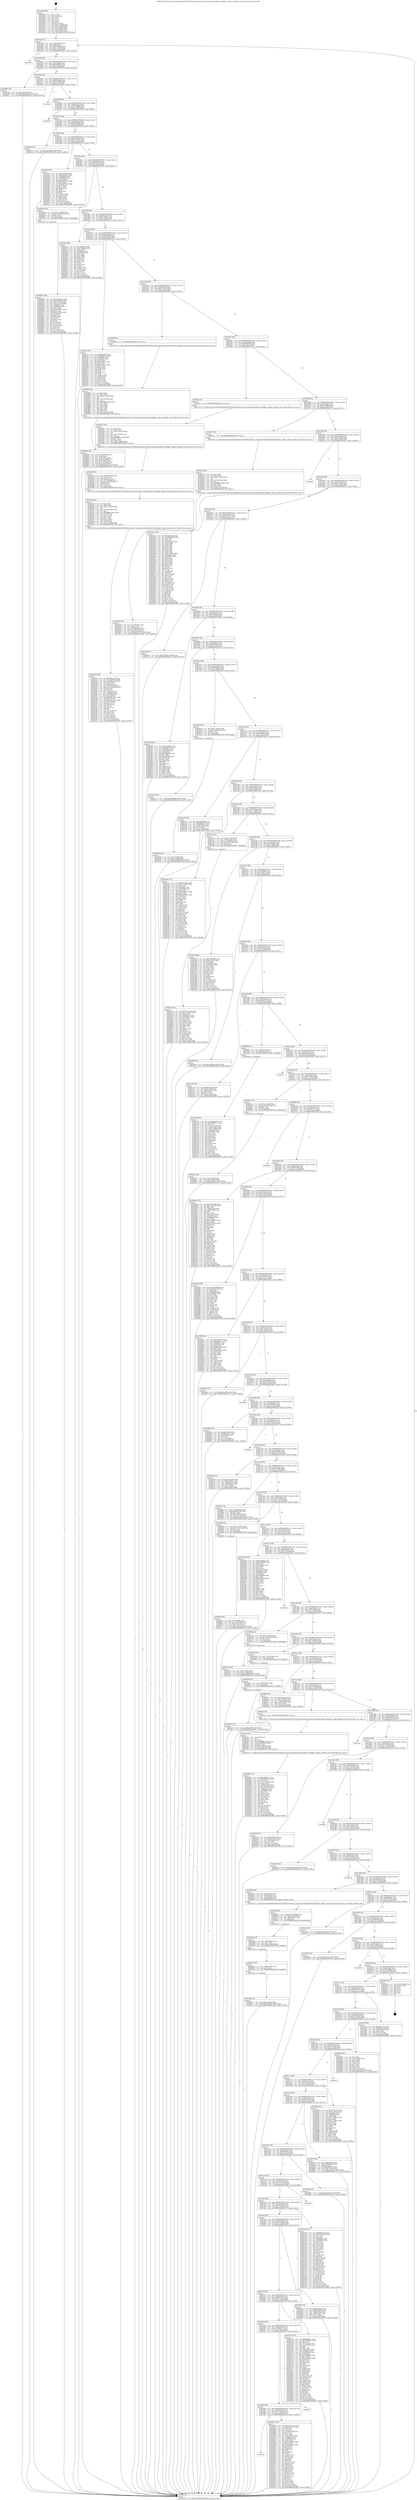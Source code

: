 digraph "0x401800" {
  label = "0x401800 (/mnt/c/Users/mathe/Desktop/tcc/POCII/binaries/extr_linuxdriversmediausbdvb-usbdigitv.c_digitv_identify_state_Final-ollvm.out::main(0))"
  labelloc = "t"
  node[shape=record]

  Entry [label="",width=0.3,height=0.3,shape=circle,fillcolor=black,style=filled]
  "0x401830" [label="{
     0x401830 [32]\l
     | [instrs]\l
     &nbsp;&nbsp;0x401830 \<+6\>: mov -0x9c(%rbp),%eax\l
     &nbsp;&nbsp;0x401836 \<+2\>: mov %eax,%ecx\l
     &nbsp;&nbsp;0x401838 \<+6\>: sub $0x80de35f9,%ecx\l
     &nbsp;&nbsp;0x40183e \<+6\>: mov %eax,-0xa0(%rbp)\l
     &nbsp;&nbsp;0x401844 \<+6\>: mov %ecx,-0xa4(%rbp)\l
     &nbsp;&nbsp;0x40184a \<+6\>: je 0000000000401f94 \<main+0x794\>\l
  }"]
  "0x401f94" [label="{
     0x401f94\l
  }", style=dashed]
  "0x401850" [label="{
     0x401850 [28]\l
     | [instrs]\l
     &nbsp;&nbsp;0x401850 \<+5\>: jmp 0000000000401855 \<main+0x55\>\l
     &nbsp;&nbsp;0x401855 \<+6\>: mov -0xa0(%rbp),%eax\l
     &nbsp;&nbsp;0x40185b \<+5\>: sub $0x82a91f80,%eax\l
     &nbsp;&nbsp;0x401860 \<+6\>: mov %eax,-0xa8(%rbp)\l
     &nbsp;&nbsp;0x401866 \<+6\>: je 0000000000402ea6 \<main+0x16a6\>\l
  }"]
  Exit [label="",width=0.3,height=0.3,shape=circle,fillcolor=black,style=filled,peripheries=2]
  "0x402ea6" [label="{
     0x402ea6 [22]\l
     | [instrs]\l
     &nbsp;&nbsp;0x402ea6 \<+7\>: movl $0x0,-0x30(%rbp)\l
     &nbsp;&nbsp;0x402ead \<+10\>: movl $0x483a90be,-0x9c(%rbp)\l
     &nbsp;&nbsp;0x402eb7 \<+5\>: jmp 00000000004030f3 \<main+0x18f3\>\l
  }"]
  "0x40186c" [label="{
     0x40186c [28]\l
     | [instrs]\l
     &nbsp;&nbsp;0x40186c \<+5\>: jmp 0000000000401871 \<main+0x71\>\l
     &nbsp;&nbsp;0x401871 \<+6\>: mov -0xa0(%rbp),%eax\l
     &nbsp;&nbsp;0x401877 \<+5\>: sub $0x842a358f,%eax\l
     &nbsp;&nbsp;0x40187c \<+6\>: mov %eax,-0xac(%rbp)\l
     &nbsp;&nbsp;0x401882 \<+6\>: je 0000000000402ecf \<main+0x16cf\>\l
  }"]
  "0x402e74" [label="{
     0x402e74 [15]\l
     | [instrs]\l
     &nbsp;&nbsp;0x402e74 \<+10\>: movl $0x82a91f80,-0x9c(%rbp)\l
     &nbsp;&nbsp;0x402e7e \<+5\>: jmp 00000000004030f3 \<main+0x18f3\>\l
  }"]
  "0x402ecf" [label="{
     0x402ecf\l
  }", style=dashed]
  "0x401888" [label="{
     0x401888 [28]\l
     | [instrs]\l
     &nbsp;&nbsp;0x401888 \<+5\>: jmp 000000000040188d \<main+0x8d\>\l
     &nbsp;&nbsp;0x40188d \<+6\>: mov -0xa0(%rbp),%eax\l
     &nbsp;&nbsp;0x401893 \<+5\>: sub $0x85250668,%eax\l
     &nbsp;&nbsp;0x401898 \<+6\>: mov %eax,-0xb0(%rbp)\l
     &nbsp;&nbsp;0x40189e \<+6\>: je 000000000040208e \<main+0x88e\>\l
  }"]
  "0x402e65" [label="{
     0x402e65 [15]\l
     | [instrs]\l
     &nbsp;&nbsp;0x402e65 \<+7\>: mov -0x88(%rbp),%rax\l
     &nbsp;&nbsp;0x402e6c \<+3\>: mov %rax,%rdi\l
     &nbsp;&nbsp;0x402e6f \<+5\>: call 0000000000401030 \<free@plt\>\l
     | [calls]\l
     &nbsp;&nbsp;0x401030 \{1\} (unknown)\l
  }"]
  "0x40208e" [label="{
     0x40208e\l
  }", style=dashed]
  "0x4018a4" [label="{
     0x4018a4 [28]\l
     | [instrs]\l
     &nbsp;&nbsp;0x4018a4 \<+5\>: jmp 00000000004018a9 \<main+0xa9\>\l
     &nbsp;&nbsp;0x4018a9 \<+6\>: mov -0xa0(%rbp),%eax\l
     &nbsp;&nbsp;0x4018af \<+5\>: sub $0x89a8b496,%eax\l
     &nbsp;&nbsp;0x4018b4 \<+6\>: mov %eax,-0xb4(%rbp)\l
     &nbsp;&nbsp;0x4018ba \<+6\>: je 00000000004025c3 \<main+0xdc3\>\l
  }"]
  "0x401f6c" [label="{
     0x401f6c\l
  }", style=dashed]
  "0x4025c3" [label="{
     0x4025c3 [15]\l
     | [instrs]\l
     &nbsp;&nbsp;0x4025c3 \<+10\>: movl $0x76e19fe6,-0x9c(%rbp)\l
     &nbsp;&nbsp;0x4025cd \<+5\>: jmp 00000000004030f3 \<main+0x18f3\>\l
  }"]
  "0x4018c0" [label="{
     0x4018c0 [28]\l
     | [instrs]\l
     &nbsp;&nbsp;0x4018c0 \<+5\>: jmp 00000000004018c5 \<main+0xc5\>\l
     &nbsp;&nbsp;0x4018c5 \<+6\>: mov -0xa0(%rbp),%eax\l
     &nbsp;&nbsp;0x4018cb \<+5\>: sub $0x8a17b771,%eax\l
     &nbsp;&nbsp;0x4018d0 \<+6\>: mov %eax,-0xb8(%rbp)\l
     &nbsp;&nbsp;0x4018d6 \<+6\>: je 00000000004024c6 \<main+0xcc6\>\l
  }"]
  "0x402da4" [label="{
     0x402da4 [166]\l
     | [instrs]\l
     &nbsp;&nbsp;0x402da4 \<+5\>: mov $0x7173a7cb,%eax\l
     &nbsp;&nbsp;0x402da9 \<+5\>: mov $0xb5251ca7,%ecx\l
     &nbsp;&nbsp;0x402dae \<+2\>: mov $0x1,%dl\l
     &nbsp;&nbsp;0x402db0 \<+2\>: xor %esi,%esi\l
     &nbsp;&nbsp;0x402db2 \<+6\>: mov -0x94(%rbp),%edi\l
     &nbsp;&nbsp;0x402db8 \<+3\>: sub $0x1,%esi\l
     &nbsp;&nbsp;0x402dbb \<+2\>: sub %esi,%edi\l
     &nbsp;&nbsp;0x402dbd \<+6\>: mov %edi,-0x94(%rbp)\l
     &nbsp;&nbsp;0x402dc3 \<+7\>: mov 0x40605c,%esi\l
     &nbsp;&nbsp;0x402dca \<+7\>: mov 0x406060,%edi\l
     &nbsp;&nbsp;0x402dd1 \<+3\>: mov %esi,%r8d\l
     &nbsp;&nbsp;0x402dd4 \<+7\>: sub $0x6c3bc384,%r8d\l
     &nbsp;&nbsp;0x402ddb \<+4\>: sub $0x1,%r8d\l
     &nbsp;&nbsp;0x402ddf \<+7\>: add $0x6c3bc384,%r8d\l
     &nbsp;&nbsp;0x402de6 \<+4\>: imul %r8d,%esi\l
     &nbsp;&nbsp;0x402dea \<+3\>: and $0x1,%esi\l
     &nbsp;&nbsp;0x402ded \<+3\>: cmp $0x0,%esi\l
     &nbsp;&nbsp;0x402df0 \<+4\>: sete %r9b\l
     &nbsp;&nbsp;0x402df4 \<+3\>: cmp $0xa,%edi\l
     &nbsp;&nbsp;0x402df7 \<+4\>: setl %r10b\l
     &nbsp;&nbsp;0x402dfb \<+3\>: mov %r9b,%r11b\l
     &nbsp;&nbsp;0x402dfe \<+4\>: xor $0xff,%r11b\l
     &nbsp;&nbsp;0x402e02 \<+3\>: mov %r10b,%bl\l
     &nbsp;&nbsp;0x402e05 \<+3\>: xor $0xff,%bl\l
     &nbsp;&nbsp;0x402e08 \<+3\>: xor $0x1,%dl\l
     &nbsp;&nbsp;0x402e0b \<+3\>: mov %r11b,%r14b\l
     &nbsp;&nbsp;0x402e0e \<+4\>: and $0xff,%r14b\l
     &nbsp;&nbsp;0x402e12 \<+3\>: and %dl,%r9b\l
     &nbsp;&nbsp;0x402e15 \<+3\>: mov %bl,%r15b\l
     &nbsp;&nbsp;0x402e18 \<+4\>: and $0xff,%r15b\l
     &nbsp;&nbsp;0x402e1c \<+3\>: and %dl,%r10b\l
     &nbsp;&nbsp;0x402e1f \<+3\>: or %r9b,%r14b\l
     &nbsp;&nbsp;0x402e22 \<+3\>: or %r10b,%r15b\l
     &nbsp;&nbsp;0x402e25 \<+3\>: xor %r15b,%r14b\l
     &nbsp;&nbsp;0x402e28 \<+3\>: or %bl,%r11b\l
     &nbsp;&nbsp;0x402e2b \<+4\>: xor $0xff,%r11b\l
     &nbsp;&nbsp;0x402e2f \<+3\>: or $0x1,%dl\l
     &nbsp;&nbsp;0x402e32 \<+3\>: and %dl,%r11b\l
     &nbsp;&nbsp;0x402e35 \<+3\>: or %r11b,%r14b\l
     &nbsp;&nbsp;0x402e38 \<+4\>: test $0x1,%r14b\l
     &nbsp;&nbsp;0x402e3c \<+3\>: cmovne %ecx,%eax\l
     &nbsp;&nbsp;0x402e3f \<+6\>: mov %eax,-0x9c(%rbp)\l
     &nbsp;&nbsp;0x402e45 \<+5\>: jmp 00000000004030f3 \<main+0x18f3\>\l
  }"]
  "0x4024c6" [label="{
     0x4024c6 [91]\l
     | [instrs]\l
     &nbsp;&nbsp;0x4024c6 \<+5\>: mov $0xcfefd2d4,%eax\l
     &nbsp;&nbsp;0x4024cb \<+5\>: mov $0xae0c41a8,%ecx\l
     &nbsp;&nbsp;0x4024d0 \<+7\>: mov 0x40605c,%edx\l
     &nbsp;&nbsp;0x4024d7 \<+7\>: mov 0x406060,%esi\l
     &nbsp;&nbsp;0x4024de \<+2\>: mov %edx,%edi\l
     &nbsp;&nbsp;0x4024e0 \<+6\>: add $0xb5667b33,%edi\l
     &nbsp;&nbsp;0x4024e6 \<+3\>: sub $0x1,%edi\l
     &nbsp;&nbsp;0x4024e9 \<+6\>: sub $0xb5667b33,%edi\l
     &nbsp;&nbsp;0x4024ef \<+3\>: imul %edi,%edx\l
     &nbsp;&nbsp;0x4024f2 \<+3\>: and $0x1,%edx\l
     &nbsp;&nbsp;0x4024f5 \<+3\>: cmp $0x0,%edx\l
     &nbsp;&nbsp;0x4024f8 \<+4\>: sete %r8b\l
     &nbsp;&nbsp;0x4024fc \<+3\>: cmp $0xa,%esi\l
     &nbsp;&nbsp;0x4024ff \<+4\>: setl %r9b\l
     &nbsp;&nbsp;0x402503 \<+3\>: mov %r8b,%r10b\l
     &nbsp;&nbsp;0x402506 \<+3\>: and %r9b,%r10b\l
     &nbsp;&nbsp;0x402509 \<+3\>: xor %r9b,%r8b\l
     &nbsp;&nbsp;0x40250c \<+3\>: or %r8b,%r10b\l
     &nbsp;&nbsp;0x40250f \<+4\>: test $0x1,%r10b\l
     &nbsp;&nbsp;0x402513 \<+3\>: cmovne %ecx,%eax\l
     &nbsp;&nbsp;0x402516 \<+6\>: mov %eax,-0x9c(%rbp)\l
     &nbsp;&nbsp;0x40251c \<+5\>: jmp 00000000004030f3 \<main+0x18f3\>\l
  }"]
  "0x4018dc" [label="{
     0x4018dc [28]\l
     | [instrs]\l
     &nbsp;&nbsp;0x4018dc \<+5\>: jmp 00000000004018e1 \<main+0xe1\>\l
     &nbsp;&nbsp;0x4018e1 \<+6\>: mov -0xa0(%rbp),%eax\l
     &nbsp;&nbsp;0x4018e7 \<+5\>: sub $0x8f5f9276,%eax\l
     &nbsp;&nbsp;0x4018ec \<+6\>: mov %eax,-0xbc(%rbp)\l
     &nbsp;&nbsp;0x4018f2 \<+6\>: je 000000000040262d \<main+0xe2d\>\l
  }"]
  "0x401f50" [label="{
     0x401f50 [28]\l
     | [instrs]\l
     &nbsp;&nbsp;0x401f50 \<+5\>: jmp 0000000000401f55 \<main+0x755\>\l
     &nbsp;&nbsp;0x401f55 \<+6\>: mov -0xa0(%rbp),%eax\l
     &nbsp;&nbsp;0x401f5b \<+5\>: sub $0x7f7a29a6,%eax\l
     &nbsp;&nbsp;0x401f60 \<+6\>: mov %eax,-0x1a8(%rbp)\l
     &nbsp;&nbsp;0x401f66 \<+6\>: je 0000000000402da4 \<main+0x15a4\>\l
  }"]
  "0x40262d" [label="{
     0x40262d [23]\l
     | [instrs]\l
     &nbsp;&nbsp;0x40262d \<+7\>: movl $0x1,-0x68(%rbp)\l
     &nbsp;&nbsp;0x402634 \<+4\>: movslq -0x68(%rbp),%rax\l
     &nbsp;&nbsp;0x402638 \<+4\>: shl $0x3,%rax\l
     &nbsp;&nbsp;0x40263c \<+3\>: mov %rax,%rdi\l
     &nbsp;&nbsp;0x40263f \<+5\>: call 0000000000401050 \<malloc@plt\>\l
     | [calls]\l
     &nbsp;&nbsp;0x401050 \{1\} (unknown)\l
  }"]
  "0x4018f8" [label="{
     0x4018f8 [28]\l
     | [instrs]\l
     &nbsp;&nbsp;0x4018f8 \<+5\>: jmp 00000000004018fd \<main+0xfd\>\l
     &nbsp;&nbsp;0x4018fd \<+6\>: mov -0xa0(%rbp),%eax\l
     &nbsp;&nbsp;0x401903 \<+5\>: sub $0x94c5bac2,%eax\l
     &nbsp;&nbsp;0x401908 \<+6\>: mov %eax,-0xc0(%rbp)\l
     &nbsp;&nbsp;0x40190e \<+6\>: je 0000000000402a73 \<main+0x1273\>\l
  }"]
  "0x402027" [label="{
     0x402027\l
  }", style=dashed]
  "0x402a73" [label="{
     0x402a73 [86]\l
     | [instrs]\l
     &nbsp;&nbsp;0x402a73 \<+5\>: mov $0xd2db451,%eax\l
     &nbsp;&nbsp;0x402a78 \<+5\>: mov $0x1538cbbf,%ecx\l
     &nbsp;&nbsp;0x402a7d \<+2\>: xor %edx,%edx\l
     &nbsp;&nbsp;0x402a7f \<+7\>: mov 0x40605c,%esi\l
     &nbsp;&nbsp;0x402a86 \<+7\>: mov 0x406060,%edi\l
     &nbsp;&nbsp;0x402a8d \<+3\>: sub $0x1,%edx\l
     &nbsp;&nbsp;0x402a90 \<+3\>: mov %esi,%r8d\l
     &nbsp;&nbsp;0x402a93 \<+3\>: add %edx,%r8d\l
     &nbsp;&nbsp;0x402a96 \<+4\>: imul %r8d,%esi\l
     &nbsp;&nbsp;0x402a9a \<+3\>: and $0x1,%esi\l
     &nbsp;&nbsp;0x402a9d \<+3\>: cmp $0x0,%esi\l
     &nbsp;&nbsp;0x402aa0 \<+4\>: sete %r9b\l
     &nbsp;&nbsp;0x402aa4 \<+3\>: cmp $0xa,%edi\l
     &nbsp;&nbsp;0x402aa7 \<+4\>: setl %r10b\l
     &nbsp;&nbsp;0x402aab \<+3\>: mov %r9b,%r11b\l
     &nbsp;&nbsp;0x402aae \<+3\>: and %r10b,%r11b\l
     &nbsp;&nbsp;0x402ab1 \<+3\>: xor %r10b,%r9b\l
     &nbsp;&nbsp;0x402ab4 \<+3\>: or %r9b,%r11b\l
     &nbsp;&nbsp;0x402ab7 \<+4\>: test $0x1,%r11b\l
     &nbsp;&nbsp;0x402abb \<+3\>: cmovne %ecx,%eax\l
     &nbsp;&nbsp;0x402abe \<+6\>: mov %eax,-0x9c(%rbp)\l
     &nbsp;&nbsp;0x402ac4 \<+5\>: jmp 00000000004030f3 \<main+0x18f3\>\l
  }"]
  "0x401914" [label="{
     0x401914 [28]\l
     | [instrs]\l
     &nbsp;&nbsp;0x401914 \<+5\>: jmp 0000000000401919 \<main+0x119\>\l
     &nbsp;&nbsp;0x401919 \<+6\>: mov -0xa0(%rbp),%eax\l
     &nbsp;&nbsp;0x40191f \<+5\>: sub $0x98ddef3b,%eax\l
     &nbsp;&nbsp;0x401924 \<+6\>: mov %eax,-0xc4(%rbp)\l
     &nbsp;&nbsp;0x40192a \<+6\>: je 00000000004021e1 \<main+0x9e1\>\l
  }"]
  "0x402cde" [label="{
     0x402cde [92]\l
     | [instrs]\l
     &nbsp;&nbsp;0x402cde \<+5\>: mov $0x4b2c2180,%edx\l
     &nbsp;&nbsp;0x402ce3 \<+5\>: mov $0x1ccd3bac,%esi\l
     &nbsp;&nbsp;0x402ce8 \<+3\>: xor %r8d,%r8d\l
     &nbsp;&nbsp;0x402ceb \<+8\>: mov 0x40605c,%r9d\l
     &nbsp;&nbsp;0x402cf3 \<+8\>: mov 0x406060,%r10d\l
     &nbsp;&nbsp;0x402cfb \<+4\>: sub $0x1,%r8d\l
     &nbsp;&nbsp;0x402cff \<+3\>: mov %r9d,%r11d\l
     &nbsp;&nbsp;0x402d02 \<+3\>: add %r8d,%r11d\l
     &nbsp;&nbsp;0x402d05 \<+4\>: imul %r11d,%r9d\l
     &nbsp;&nbsp;0x402d09 \<+4\>: and $0x1,%r9d\l
     &nbsp;&nbsp;0x402d0d \<+4\>: cmp $0x0,%r9d\l
     &nbsp;&nbsp;0x402d11 \<+3\>: sete %bl\l
     &nbsp;&nbsp;0x402d14 \<+4\>: cmp $0xa,%r10d\l
     &nbsp;&nbsp;0x402d18 \<+4\>: setl %r14b\l
     &nbsp;&nbsp;0x402d1c \<+3\>: mov %bl,%r15b\l
     &nbsp;&nbsp;0x402d1f \<+3\>: and %r14b,%r15b\l
     &nbsp;&nbsp;0x402d22 \<+3\>: xor %r14b,%bl\l
     &nbsp;&nbsp;0x402d25 \<+3\>: or %bl,%r15b\l
     &nbsp;&nbsp;0x402d28 \<+4\>: test $0x1,%r15b\l
     &nbsp;&nbsp;0x402d2c \<+3\>: cmovne %esi,%edx\l
     &nbsp;&nbsp;0x402d2f \<+6\>: mov %edx,-0x9c(%rbp)\l
     &nbsp;&nbsp;0x402d35 \<+5\>: jmp 00000000004030f3 \<main+0x18f3\>\l
  }"]
  "0x4021e1" [label="{
     0x4021e1 [91]\l
     | [instrs]\l
     &nbsp;&nbsp;0x4021e1 \<+5\>: mov $0xe2fbc725,%eax\l
     &nbsp;&nbsp;0x4021e6 \<+5\>: mov $0x9b0885ba,%ecx\l
     &nbsp;&nbsp;0x4021eb \<+7\>: mov 0x40605c,%edx\l
     &nbsp;&nbsp;0x4021f2 \<+7\>: mov 0x406060,%esi\l
     &nbsp;&nbsp;0x4021f9 \<+2\>: mov %edx,%edi\l
     &nbsp;&nbsp;0x4021fb \<+6\>: add $0x4c9df17c,%edi\l
     &nbsp;&nbsp;0x402201 \<+3\>: sub $0x1,%edi\l
     &nbsp;&nbsp;0x402204 \<+6\>: sub $0x4c9df17c,%edi\l
     &nbsp;&nbsp;0x40220a \<+3\>: imul %edi,%edx\l
     &nbsp;&nbsp;0x40220d \<+3\>: and $0x1,%edx\l
     &nbsp;&nbsp;0x402210 \<+3\>: cmp $0x0,%edx\l
     &nbsp;&nbsp;0x402213 \<+4\>: sete %r8b\l
     &nbsp;&nbsp;0x402217 \<+3\>: cmp $0xa,%esi\l
     &nbsp;&nbsp;0x40221a \<+4\>: setl %r9b\l
     &nbsp;&nbsp;0x40221e \<+3\>: mov %r8b,%r10b\l
     &nbsp;&nbsp;0x402221 \<+3\>: and %r9b,%r10b\l
     &nbsp;&nbsp;0x402224 \<+3\>: xor %r9b,%r8b\l
     &nbsp;&nbsp;0x402227 \<+3\>: or %r8b,%r10b\l
     &nbsp;&nbsp;0x40222a \<+4\>: test $0x1,%r10b\l
     &nbsp;&nbsp;0x40222e \<+3\>: cmovne %ecx,%eax\l
     &nbsp;&nbsp;0x402231 \<+6\>: mov %eax,-0x9c(%rbp)\l
     &nbsp;&nbsp;0x402237 \<+5\>: jmp 00000000004030f3 \<main+0x18f3\>\l
  }"]
  "0x401930" [label="{
     0x401930 [28]\l
     | [instrs]\l
     &nbsp;&nbsp;0x401930 \<+5\>: jmp 0000000000401935 \<main+0x135\>\l
     &nbsp;&nbsp;0x401935 \<+6\>: mov -0xa0(%rbp),%eax\l
     &nbsp;&nbsp;0x40193b \<+5\>: sub $0x9932ac13,%eax\l
     &nbsp;&nbsp;0x401940 \<+6\>: mov %eax,-0xc8(%rbp)\l
     &nbsp;&nbsp;0x401946 \<+6\>: je 0000000000402864 \<main+0x1064\>\l
  }"]
  "0x402bf0" [label="{
     0x402bf0 [25]\l
     | [instrs]\l
     &nbsp;&nbsp;0x402bf0 \<+10\>: movl $0x0,-0x94(%rbp)\l
     &nbsp;&nbsp;0x402bfa \<+10\>: movl $0xfc16693c,-0x9c(%rbp)\l
     &nbsp;&nbsp;0x402c04 \<+5\>: jmp 00000000004030f3 \<main+0x18f3\>\l
  }"]
  "0x402864" [label="{
     0x402864 [5]\l
     | [instrs]\l
     &nbsp;&nbsp;0x402864 \<+5\>: call 0000000000401160 \<next_i\>\l
     | [calls]\l
     &nbsp;&nbsp;0x401160 \{1\} (/mnt/c/Users/mathe/Desktop/tcc/POCII/binaries/extr_linuxdriversmediausbdvb-usbdigitv.c_digitv_identify_state_Final-ollvm.out::next_i)\l
  }"]
  "0x40194c" [label="{
     0x40194c [28]\l
     | [instrs]\l
     &nbsp;&nbsp;0x40194c \<+5\>: jmp 0000000000401951 \<main+0x151\>\l
     &nbsp;&nbsp;0x401951 \<+6\>: mov -0xa0(%rbp),%eax\l
     &nbsp;&nbsp;0x401957 \<+5\>: sub $0x9b0885ba,%eax\l
     &nbsp;&nbsp;0x40195c \<+6\>: mov %eax,-0xcc(%rbp)\l
     &nbsp;&nbsp;0x401962 \<+6\>: je 000000000040223c \<main+0xa3c\>\l
  }"]
  "0x402be4" [label="{
     0x402be4 [12]\l
     | [instrs]\l
     &nbsp;&nbsp;0x402be4 \<+4\>: mov -0x60(%rbp),%rcx\l
     &nbsp;&nbsp;0x402be8 \<+3\>: mov %rcx,%rdi\l
     &nbsp;&nbsp;0x402beb \<+5\>: call 0000000000401030 \<free@plt\>\l
     | [calls]\l
     &nbsp;&nbsp;0x401030 \{1\} (unknown)\l
  }"]
  "0x40223c" [label="{
     0x40223c [5]\l
     | [instrs]\l
     &nbsp;&nbsp;0x40223c \<+5\>: call 0000000000401160 \<next_i\>\l
     | [calls]\l
     &nbsp;&nbsp;0x401160 \{1\} (/mnt/c/Users/mathe/Desktop/tcc/POCII/binaries/extr_linuxdriversmediausbdvb-usbdigitv.c_digitv_identify_state_Final-ollvm.out::next_i)\l
  }"]
  "0x401968" [label="{
     0x401968 [28]\l
     | [instrs]\l
     &nbsp;&nbsp;0x401968 \<+5\>: jmp 000000000040196d \<main+0x16d\>\l
     &nbsp;&nbsp;0x40196d \<+6\>: mov -0xa0(%rbp),%eax\l
     &nbsp;&nbsp;0x401973 \<+5\>: sub $0x9e55666b,%eax\l
     &nbsp;&nbsp;0x401978 \<+6\>: mov %eax,-0xd0(%rbp)\l
     &nbsp;&nbsp;0x40197e \<+6\>: je 0000000000402471 \<main+0xc71\>\l
  }"]
  "0x402bd2" [label="{
     0x402bd2 [18]\l
     | [instrs]\l
     &nbsp;&nbsp;0x402bd2 \<+4\>: mov -0x50(%rbp),%rcx\l
     &nbsp;&nbsp;0x402bd6 \<+3\>: mov %rcx,%rdi\l
     &nbsp;&nbsp;0x402bd9 \<+6\>: mov %eax,-0x1d0(%rbp)\l
     &nbsp;&nbsp;0x402bdf \<+5\>: call 0000000000401030 \<free@plt\>\l
     | [calls]\l
     &nbsp;&nbsp;0x401030 \{1\} (unknown)\l
  }"]
  "0x402471" [label="{
     0x402471 [5]\l
     | [instrs]\l
     &nbsp;&nbsp;0x402471 \<+5\>: call 0000000000401160 \<next_i\>\l
     | [calls]\l
     &nbsp;&nbsp;0x401160 \{1\} (/mnt/c/Users/mathe/Desktop/tcc/POCII/binaries/extr_linuxdriversmediausbdvb-usbdigitv.c_digitv_identify_state_Final-ollvm.out::next_i)\l
  }"]
  "0x401984" [label="{
     0x401984 [28]\l
     | [instrs]\l
     &nbsp;&nbsp;0x401984 \<+5\>: jmp 0000000000401989 \<main+0x189\>\l
     &nbsp;&nbsp;0x401989 \<+6\>: mov -0xa0(%rbp),%eax\l
     &nbsp;&nbsp;0x40198f \<+5\>: sub $0xadd7445d,%eax\l
     &nbsp;&nbsp;0x401994 \<+6\>: mov %eax,-0xd4(%rbp)\l
     &nbsp;&nbsp;0x40199a \<+6\>: je 0000000000402e83 \<main+0x1683\>\l
  }"]
  "0x402bb5" [label="{
     0x402bb5 [29]\l
     | [instrs]\l
     &nbsp;&nbsp;0x402bb5 \<+10\>: movabs $0x4040b6,%rdi\l
     &nbsp;&nbsp;0x402bbf \<+6\>: mov %eax,-0x90(%rbp)\l
     &nbsp;&nbsp;0x402bc5 \<+6\>: mov -0x90(%rbp),%esi\l
     &nbsp;&nbsp;0x402bcb \<+2\>: mov $0x0,%al\l
     &nbsp;&nbsp;0x402bcd \<+5\>: call 0000000000401040 \<printf@plt\>\l
     | [calls]\l
     &nbsp;&nbsp;0x401040 \{1\} (unknown)\l
  }"]
  "0x402e83" [label="{
     0x402e83\l
  }", style=dashed]
  "0x4019a0" [label="{
     0x4019a0 [28]\l
     | [instrs]\l
     &nbsp;&nbsp;0x4019a0 \<+5\>: jmp 00000000004019a5 \<main+0x1a5\>\l
     &nbsp;&nbsp;0x4019a5 \<+6\>: mov -0xa0(%rbp),%eax\l
     &nbsp;&nbsp;0x4019ab \<+5\>: sub $0xae0c41a8,%eax\l
     &nbsp;&nbsp;0x4019b0 \<+6\>: mov %eax,-0xd8(%rbp)\l
     &nbsp;&nbsp;0x4019b6 \<+6\>: je 0000000000402521 \<main+0xd21\>\l
  }"]
  "0x402af6" [label="{
     0x402af6 [112]\l
     | [instrs]\l
     &nbsp;&nbsp;0x402af6 \<+5\>: mov $0xd2db451,%ecx\l
     &nbsp;&nbsp;0x402afb \<+5\>: mov $0x3096bead,%edx\l
     &nbsp;&nbsp;0x402b00 \<+2\>: xor %esi,%esi\l
     &nbsp;&nbsp;0x402b02 \<+6\>: mov -0x1cc(%rbp),%edi\l
     &nbsp;&nbsp;0x402b08 \<+3\>: imul %eax,%edi\l
     &nbsp;&nbsp;0x402b0b \<+7\>: mov -0x88(%rbp),%r8\l
     &nbsp;&nbsp;0x402b12 \<+7\>: movslq -0x8c(%rbp),%r9\l
     &nbsp;&nbsp;0x402b19 \<+4\>: mov %edi,(%r8,%r9,4)\l
     &nbsp;&nbsp;0x402b1d \<+7\>: mov 0x40605c,%eax\l
     &nbsp;&nbsp;0x402b24 \<+7\>: mov 0x406060,%edi\l
     &nbsp;&nbsp;0x402b2b \<+3\>: sub $0x1,%esi\l
     &nbsp;&nbsp;0x402b2e \<+3\>: mov %eax,%r10d\l
     &nbsp;&nbsp;0x402b31 \<+3\>: add %esi,%r10d\l
     &nbsp;&nbsp;0x402b34 \<+4\>: imul %r10d,%eax\l
     &nbsp;&nbsp;0x402b38 \<+3\>: and $0x1,%eax\l
     &nbsp;&nbsp;0x402b3b \<+3\>: cmp $0x0,%eax\l
     &nbsp;&nbsp;0x402b3e \<+4\>: sete %r11b\l
     &nbsp;&nbsp;0x402b42 \<+3\>: cmp $0xa,%edi\l
     &nbsp;&nbsp;0x402b45 \<+3\>: setl %bl\l
     &nbsp;&nbsp;0x402b48 \<+3\>: mov %r11b,%r14b\l
     &nbsp;&nbsp;0x402b4b \<+3\>: and %bl,%r14b\l
     &nbsp;&nbsp;0x402b4e \<+3\>: xor %bl,%r11b\l
     &nbsp;&nbsp;0x402b51 \<+3\>: or %r11b,%r14b\l
     &nbsp;&nbsp;0x402b54 \<+4\>: test $0x1,%r14b\l
     &nbsp;&nbsp;0x402b58 \<+3\>: cmovne %edx,%ecx\l
     &nbsp;&nbsp;0x402b5b \<+6\>: mov %ecx,-0x9c(%rbp)\l
     &nbsp;&nbsp;0x402b61 \<+5\>: jmp 00000000004030f3 \<main+0x18f3\>\l
  }"]
  "0x402521" [label="{
     0x402521 [162]\l
     | [instrs]\l
     &nbsp;&nbsp;0x402521 \<+5\>: mov $0xcfefd2d4,%eax\l
     &nbsp;&nbsp;0x402526 \<+5\>: mov $0x89a8b496,%ecx\l
     &nbsp;&nbsp;0x40252b \<+2\>: mov $0x1,%dl\l
     &nbsp;&nbsp;0x40252d \<+2\>: xor %esi,%esi\l
     &nbsp;&nbsp;0x40252f \<+3\>: mov -0x64(%rbp),%edi\l
     &nbsp;&nbsp;0x402532 \<+3\>: mov %esi,%r8d\l
     &nbsp;&nbsp;0x402535 \<+3\>: sub %edi,%r8d\l
     &nbsp;&nbsp;0x402538 \<+2\>: mov %esi,%edi\l
     &nbsp;&nbsp;0x40253a \<+3\>: sub $0x1,%edi\l
     &nbsp;&nbsp;0x40253d \<+3\>: add %edi,%r8d\l
     &nbsp;&nbsp;0x402540 \<+2\>: mov %esi,%edi\l
     &nbsp;&nbsp;0x402542 \<+3\>: sub %r8d,%edi\l
     &nbsp;&nbsp;0x402545 \<+3\>: mov %edi,-0x64(%rbp)\l
     &nbsp;&nbsp;0x402548 \<+7\>: mov 0x40605c,%edi\l
     &nbsp;&nbsp;0x40254f \<+8\>: mov 0x406060,%r8d\l
     &nbsp;&nbsp;0x402557 \<+3\>: sub $0x1,%esi\l
     &nbsp;&nbsp;0x40255a \<+3\>: mov %edi,%r9d\l
     &nbsp;&nbsp;0x40255d \<+3\>: add %esi,%r9d\l
     &nbsp;&nbsp;0x402560 \<+4\>: imul %r9d,%edi\l
     &nbsp;&nbsp;0x402564 \<+3\>: and $0x1,%edi\l
     &nbsp;&nbsp;0x402567 \<+3\>: cmp $0x0,%edi\l
     &nbsp;&nbsp;0x40256a \<+4\>: sete %r10b\l
     &nbsp;&nbsp;0x40256e \<+4\>: cmp $0xa,%r8d\l
     &nbsp;&nbsp;0x402572 \<+4\>: setl %r11b\l
     &nbsp;&nbsp;0x402576 \<+3\>: mov %r10b,%bl\l
     &nbsp;&nbsp;0x402579 \<+3\>: xor $0xff,%bl\l
     &nbsp;&nbsp;0x40257c \<+3\>: mov %r11b,%r14b\l
     &nbsp;&nbsp;0x40257f \<+4\>: xor $0xff,%r14b\l
     &nbsp;&nbsp;0x402583 \<+3\>: xor $0x1,%dl\l
     &nbsp;&nbsp;0x402586 \<+3\>: mov %bl,%r15b\l
     &nbsp;&nbsp;0x402589 \<+4\>: and $0xff,%r15b\l
     &nbsp;&nbsp;0x40258d \<+3\>: and %dl,%r10b\l
     &nbsp;&nbsp;0x402590 \<+3\>: mov %r14b,%r12b\l
     &nbsp;&nbsp;0x402593 \<+4\>: and $0xff,%r12b\l
     &nbsp;&nbsp;0x402597 \<+3\>: and %dl,%r11b\l
     &nbsp;&nbsp;0x40259a \<+3\>: or %r10b,%r15b\l
     &nbsp;&nbsp;0x40259d \<+3\>: or %r11b,%r12b\l
     &nbsp;&nbsp;0x4025a0 \<+3\>: xor %r12b,%r15b\l
     &nbsp;&nbsp;0x4025a3 \<+3\>: or %r14b,%bl\l
     &nbsp;&nbsp;0x4025a6 \<+3\>: xor $0xff,%bl\l
     &nbsp;&nbsp;0x4025a9 \<+3\>: or $0x1,%dl\l
     &nbsp;&nbsp;0x4025ac \<+2\>: and %dl,%bl\l
     &nbsp;&nbsp;0x4025ae \<+3\>: or %bl,%r15b\l
     &nbsp;&nbsp;0x4025b1 \<+4\>: test $0x1,%r15b\l
     &nbsp;&nbsp;0x4025b5 \<+3\>: cmovne %ecx,%eax\l
     &nbsp;&nbsp;0x4025b8 \<+6\>: mov %eax,-0x9c(%rbp)\l
     &nbsp;&nbsp;0x4025be \<+5\>: jmp 00000000004030f3 \<main+0x18f3\>\l
  }"]
  "0x4019bc" [label="{
     0x4019bc [28]\l
     | [instrs]\l
     &nbsp;&nbsp;0x4019bc \<+5\>: jmp 00000000004019c1 \<main+0x1c1\>\l
     &nbsp;&nbsp;0x4019c1 \<+6\>: mov -0xa0(%rbp),%eax\l
     &nbsp;&nbsp;0x4019c7 \<+5\>: sub $0xb5251ca7,%eax\l
     &nbsp;&nbsp;0x4019cc \<+6\>: mov %eax,-0xdc(%rbp)\l
     &nbsp;&nbsp;0x4019d2 \<+6\>: je 0000000000402e4a \<main+0x164a\>\l
  }"]
  "0x402ace" [label="{
     0x402ace [40]\l
     | [instrs]\l
     &nbsp;&nbsp;0x402ace \<+5\>: mov $0x2,%ecx\l
     &nbsp;&nbsp;0x402ad3 \<+1\>: cltd\l
     &nbsp;&nbsp;0x402ad4 \<+2\>: idiv %ecx\l
     &nbsp;&nbsp;0x402ad6 \<+6\>: imul $0xfffffffe,%edx,%ecx\l
     &nbsp;&nbsp;0x402adc \<+6\>: sub $0x35deb042,%ecx\l
     &nbsp;&nbsp;0x402ae2 \<+3\>: add $0x1,%ecx\l
     &nbsp;&nbsp;0x402ae5 \<+6\>: add $0x35deb042,%ecx\l
     &nbsp;&nbsp;0x402aeb \<+6\>: mov %ecx,-0x1cc(%rbp)\l
     &nbsp;&nbsp;0x402af1 \<+5\>: call 0000000000401160 \<next_i\>\l
     | [calls]\l
     &nbsp;&nbsp;0x401160 \{1\} (/mnt/c/Users/mathe/Desktop/tcc/POCII/binaries/extr_linuxdriversmediausbdvb-usbdigitv.c_digitv_identify_state_Final-ollvm.out::next_i)\l
  }"]
  "0x402e4a" [label="{
     0x402e4a [15]\l
     | [instrs]\l
     &nbsp;&nbsp;0x402e4a \<+10\>: movl $0xfc16693c,-0x9c(%rbp)\l
     &nbsp;&nbsp;0x402e54 \<+5\>: jmp 00000000004030f3 \<main+0x18f3\>\l
  }"]
  "0x4019d8" [label="{
     0x4019d8 [28]\l
     | [instrs]\l
     &nbsp;&nbsp;0x4019d8 \<+5\>: jmp 00000000004019dd \<main+0x1dd\>\l
     &nbsp;&nbsp;0x4019dd \<+6\>: mov -0xa0(%rbp),%eax\l
     &nbsp;&nbsp;0x4019e3 \<+5\>: sub $0xb8586300,%eax\l
     &nbsp;&nbsp;0x4019e8 \<+6\>: mov %eax,-0xe0(%rbp)\l
     &nbsp;&nbsp;0x4019ee \<+6\>: je 00000000004025d2 \<main+0xdd2\>\l
  }"]
  "0x402935" [label="{
     0x402935 [32]\l
     | [instrs]\l
     &nbsp;&nbsp;0x402935 \<+7\>: mov %rax,-0x88(%rbp)\l
     &nbsp;&nbsp;0x40293c \<+10\>: movl $0x0,-0x8c(%rbp)\l
     &nbsp;&nbsp;0x402946 \<+10\>: movl $0xe7a0a2c6,-0x9c(%rbp)\l
     &nbsp;&nbsp;0x402950 \<+5\>: jmp 00000000004030f3 \<main+0x18f3\>\l
  }"]
  "0x4025d2" [label="{
     0x4025d2 [91]\l
     | [instrs]\l
     &nbsp;&nbsp;0x4025d2 \<+5\>: mov $0x1a70ba0e,%eax\l
     &nbsp;&nbsp;0x4025d7 \<+5\>: mov $0x8f5f9276,%ecx\l
     &nbsp;&nbsp;0x4025dc \<+7\>: mov 0x40605c,%edx\l
     &nbsp;&nbsp;0x4025e3 \<+7\>: mov 0x406060,%esi\l
     &nbsp;&nbsp;0x4025ea \<+2\>: mov %edx,%edi\l
     &nbsp;&nbsp;0x4025ec \<+6\>: add $0xcdf56cd2,%edi\l
     &nbsp;&nbsp;0x4025f2 \<+3\>: sub $0x1,%edi\l
     &nbsp;&nbsp;0x4025f5 \<+6\>: sub $0xcdf56cd2,%edi\l
     &nbsp;&nbsp;0x4025fb \<+3\>: imul %edi,%edx\l
     &nbsp;&nbsp;0x4025fe \<+3\>: and $0x1,%edx\l
     &nbsp;&nbsp;0x402601 \<+3\>: cmp $0x0,%edx\l
     &nbsp;&nbsp;0x402604 \<+4\>: sete %r8b\l
     &nbsp;&nbsp;0x402608 \<+3\>: cmp $0xa,%esi\l
     &nbsp;&nbsp;0x40260b \<+4\>: setl %r9b\l
     &nbsp;&nbsp;0x40260f \<+3\>: mov %r8b,%r10b\l
     &nbsp;&nbsp;0x402612 \<+3\>: and %r9b,%r10b\l
     &nbsp;&nbsp;0x402615 \<+3\>: xor %r9b,%r8b\l
     &nbsp;&nbsp;0x402618 \<+3\>: or %r8b,%r10b\l
     &nbsp;&nbsp;0x40261b \<+4\>: test $0x1,%r10b\l
     &nbsp;&nbsp;0x40261f \<+3\>: cmovne %ecx,%eax\l
     &nbsp;&nbsp;0x402622 \<+6\>: mov %eax,-0x9c(%rbp)\l
     &nbsp;&nbsp;0x402628 \<+5\>: jmp 00000000004030f3 \<main+0x18f3\>\l
  }"]
  "0x4019f4" [label="{
     0x4019f4 [28]\l
     | [instrs]\l
     &nbsp;&nbsp;0x4019f4 \<+5\>: jmp 00000000004019f9 \<main+0x1f9\>\l
     &nbsp;&nbsp;0x4019f9 \<+6\>: mov -0xa0(%rbp),%eax\l
     &nbsp;&nbsp;0x4019ff \<+5\>: sub $0xbb585b29,%eax\l
     &nbsp;&nbsp;0x401a04 \<+6\>: mov %eax,-0xe4(%rbp)\l
     &nbsp;&nbsp;0x401a0a \<+6\>: je 0000000000402413 \<main+0xc13\>\l
  }"]
  "0x40289d" [label="{
     0x40289d [44]\l
     | [instrs]\l
     &nbsp;&nbsp;0x40289d \<+6\>: mov -0x1c8(%rbp),%ecx\l
     &nbsp;&nbsp;0x4028a3 \<+3\>: imul %eax,%ecx\l
     &nbsp;&nbsp;0x4028a6 \<+4\>: mov -0x70(%rbp),%r8\l
     &nbsp;&nbsp;0x4028aa \<+4\>: movslq -0x74(%rbp),%r9\l
     &nbsp;&nbsp;0x4028ae \<+4\>: mov (%r8,%r9,8),%r8\l
     &nbsp;&nbsp;0x4028b2 \<+4\>: movslq -0x7c(%rbp),%r9\l
     &nbsp;&nbsp;0x4028b6 \<+4\>: mov %ecx,(%r8,%r9,4)\l
     &nbsp;&nbsp;0x4028ba \<+10\>: movl $0x49061f22,-0x9c(%rbp)\l
     &nbsp;&nbsp;0x4028c4 \<+5\>: jmp 00000000004030f3 \<main+0x18f3\>\l
  }"]
  "0x402413" [label="{
     0x402413 [15]\l
     | [instrs]\l
     &nbsp;&nbsp;0x402413 \<+10\>: movl $0xbe588899,-0x9c(%rbp)\l
     &nbsp;&nbsp;0x40241d \<+5\>: jmp 00000000004030f3 \<main+0x18f3\>\l
  }"]
  "0x401a10" [label="{
     0x401a10 [28]\l
     | [instrs]\l
     &nbsp;&nbsp;0x401a10 \<+5\>: jmp 0000000000401a15 \<main+0x215\>\l
     &nbsp;&nbsp;0x401a15 \<+6\>: mov -0xa0(%rbp),%eax\l
     &nbsp;&nbsp;0x401a1b \<+5\>: sub $0xbb6f4559,%eax\l
     &nbsp;&nbsp;0x401a20 \<+6\>: mov %eax,-0xe8(%rbp)\l
     &nbsp;&nbsp;0x401a26 \<+6\>: je 0000000000402422 \<main+0xc22\>\l
  }"]
  "0x402869" [label="{
     0x402869 [52]\l
     | [instrs]\l
     &nbsp;&nbsp;0x402869 \<+2\>: xor %ecx,%ecx\l
     &nbsp;&nbsp;0x40286b \<+5\>: mov $0x2,%edx\l
     &nbsp;&nbsp;0x402870 \<+6\>: mov %edx,-0x1c4(%rbp)\l
     &nbsp;&nbsp;0x402876 \<+1\>: cltd\l
     &nbsp;&nbsp;0x402877 \<+6\>: mov -0x1c4(%rbp),%esi\l
     &nbsp;&nbsp;0x40287d \<+2\>: idiv %esi\l
     &nbsp;&nbsp;0x40287f \<+6\>: imul $0xfffffffe,%edx,%edx\l
     &nbsp;&nbsp;0x402885 \<+2\>: mov %ecx,%edi\l
     &nbsp;&nbsp;0x402887 \<+2\>: sub %edx,%edi\l
     &nbsp;&nbsp;0x402889 \<+2\>: mov %ecx,%edx\l
     &nbsp;&nbsp;0x40288b \<+3\>: sub $0x1,%edx\l
     &nbsp;&nbsp;0x40288e \<+2\>: add %edx,%edi\l
     &nbsp;&nbsp;0x402890 \<+2\>: sub %edi,%ecx\l
     &nbsp;&nbsp;0x402892 \<+6\>: mov %ecx,-0x1c8(%rbp)\l
     &nbsp;&nbsp;0x402898 \<+5\>: call 0000000000401160 \<next_i\>\l
     | [calls]\l
     &nbsp;&nbsp;0x401160 \{1\} (/mnt/c/Users/mathe/Desktop/tcc/POCII/binaries/extr_linuxdriversmediausbdvb-usbdigitv.c_digitv_identify_state_Final-ollvm.out::next_i)\l
  }"]
  "0x402422" [label="{
     0x402422 [23]\l
     | [instrs]\l
     &nbsp;&nbsp;0x402422 \<+7\>: movl $0x1,-0x58(%rbp)\l
     &nbsp;&nbsp;0x402429 \<+4\>: movslq -0x58(%rbp),%rax\l
     &nbsp;&nbsp;0x40242d \<+4\>: shl $0x2,%rax\l
     &nbsp;&nbsp;0x402431 \<+3\>: mov %rax,%rdi\l
     &nbsp;&nbsp;0x402434 \<+5\>: call 0000000000401050 \<malloc@plt\>\l
     | [calls]\l
     &nbsp;&nbsp;0x401050 \{1\} (unknown)\l
  }"]
  "0x401a2c" [label="{
     0x401a2c [28]\l
     | [instrs]\l
     &nbsp;&nbsp;0x401a2c \<+5\>: jmp 0000000000401a31 \<main+0x231\>\l
     &nbsp;&nbsp;0x401a31 \<+6\>: mov -0xa0(%rbp),%eax\l
     &nbsp;&nbsp;0x401a37 \<+5\>: sub $0xbe588899,%eax\l
     &nbsp;&nbsp;0x401a3c \<+6\>: mov %eax,-0xec(%rbp)\l
     &nbsp;&nbsp;0x401a42 \<+6\>: je 00000000004021c3 \<main+0x9c3\>\l
  }"]
  "0x401f34" [label="{
     0x401f34 [28]\l
     | [instrs]\l
     &nbsp;&nbsp;0x401f34 \<+5\>: jmp 0000000000401f39 \<main+0x739\>\l
     &nbsp;&nbsp;0x401f39 \<+6\>: mov -0xa0(%rbp),%eax\l
     &nbsp;&nbsp;0x401f3f \<+5\>: sub $0x795fb1c7,%eax\l
     &nbsp;&nbsp;0x401f44 \<+6\>: mov %eax,-0x1a4(%rbp)\l
     &nbsp;&nbsp;0x401f4a \<+6\>: je 0000000000402027 \<main+0x827\>\l
  }"]
  "0x4021c3" [label="{
     0x4021c3 [30]\l
     | [instrs]\l
     &nbsp;&nbsp;0x4021c3 \<+5\>: mov $0xbb6f4559,%eax\l
     &nbsp;&nbsp;0x4021c8 \<+5\>: mov $0x98ddef3b,%ecx\l
     &nbsp;&nbsp;0x4021cd \<+3\>: mov -0x54(%rbp),%edx\l
     &nbsp;&nbsp;0x4021d0 \<+3\>: cmp -0x48(%rbp),%edx\l
     &nbsp;&nbsp;0x4021d3 \<+3\>: cmovl %ecx,%eax\l
     &nbsp;&nbsp;0x4021d6 \<+6\>: mov %eax,-0x9c(%rbp)\l
     &nbsp;&nbsp;0x4021dc \<+5\>: jmp 00000000004030f3 \<main+0x18f3\>\l
  }"]
  "0x401a48" [label="{
     0x401a48 [28]\l
     | [instrs]\l
     &nbsp;&nbsp;0x401a48 \<+5\>: jmp 0000000000401a4d \<main+0x24d\>\l
     &nbsp;&nbsp;0x401a4d \<+6\>: mov -0xa0(%rbp),%eax\l
     &nbsp;&nbsp;0x401a53 \<+5\>: sub $0xc0bc92ea,%eax\l
     &nbsp;&nbsp;0x401a58 \<+6\>: mov %eax,-0xf0(%rbp)\l
     &nbsp;&nbsp;0x401a5e \<+6\>: je 0000000000402c2a \<main+0x142a\>\l
  }"]
  "0x40279f" [label="{
     0x40279f [167]\l
     | [instrs]\l
     &nbsp;&nbsp;0x40279f \<+5\>: mov $0xfb0db2a7,%eax\l
     &nbsp;&nbsp;0x4027a4 \<+5\>: mov $0xf7869421,%ecx\l
     &nbsp;&nbsp;0x4027a9 \<+2\>: mov $0x1,%dl\l
     &nbsp;&nbsp;0x4027ab \<+3\>: mov -0x7c(%rbp),%esi\l
     &nbsp;&nbsp;0x4027ae \<+3\>: cmp -0x78(%rbp),%esi\l
     &nbsp;&nbsp;0x4027b1 \<+4\>: setl %dil\l
     &nbsp;&nbsp;0x4027b5 \<+4\>: and $0x1,%dil\l
     &nbsp;&nbsp;0x4027b9 \<+4\>: mov %dil,-0x22(%rbp)\l
     &nbsp;&nbsp;0x4027bd \<+7\>: mov 0x40605c,%esi\l
     &nbsp;&nbsp;0x4027c4 \<+8\>: mov 0x406060,%r8d\l
     &nbsp;&nbsp;0x4027cc \<+3\>: mov %esi,%r9d\l
     &nbsp;&nbsp;0x4027cf \<+7\>: add $0x7dfc9428,%r9d\l
     &nbsp;&nbsp;0x4027d6 \<+4\>: sub $0x1,%r9d\l
     &nbsp;&nbsp;0x4027da \<+7\>: sub $0x7dfc9428,%r9d\l
     &nbsp;&nbsp;0x4027e1 \<+4\>: imul %r9d,%esi\l
     &nbsp;&nbsp;0x4027e5 \<+3\>: and $0x1,%esi\l
     &nbsp;&nbsp;0x4027e8 \<+3\>: cmp $0x0,%esi\l
     &nbsp;&nbsp;0x4027eb \<+4\>: sete %dil\l
     &nbsp;&nbsp;0x4027ef \<+4\>: cmp $0xa,%r8d\l
     &nbsp;&nbsp;0x4027f3 \<+4\>: setl %r10b\l
     &nbsp;&nbsp;0x4027f7 \<+3\>: mov %dil,%r11b\l
     &nbsp;&nbsp;0x4027fa \<+4\>: xor $0xff,%r11b\l
     &nbsp;&nbsp;0x4027fe \<+3\>: mov %r10b,%bl\l
     &nbsp;&nbsp;0x402801 \<+3\>: xor $0xff,%bl\l
     &nbsp;&nbsp;0x402804 \<+3\>: xor $0x1,%dl\l
     &nbsp;&nbsp;0x402807 \<+3\>: mov %r11b,%r14b\l
     &nbsp;&nbsp;0x40280a \<+4\>: and $0xff,%r14b\l
     &nbsp;&nbsp;0x40280e \<+3\>: and %dl,%dil\l
     &nbsp;&nbsp;0x402811 \<+3\>: mov %bl,%r15b\l
     &nbsp;&nbsp;0x402814 \<+4\>: and $0xff,%r15b\l
     &nbsp;&nbsp;0x402818 \<+3\>: and %dl,%r10b\l
     &nbsp;&nbsp;0x40281b \<+3\>: or %dil,%r14b\l
     &nbsp;&nbsp;0x40281e \<+3\>: or %r10b,%r15b\l
     &nbsp;&nbsp;0x402821 \<+3\>: xor %r15b,%r14b\l
     &nbsp;&nbsp;0x402824 \<+3\>: or %bl,%r11b\l
     &nbsp;&nbsp;0x402827 \<+4\>: xor $0xff,%r11b\l
     &nbsp;&nbsp;0x40282b \<+3\>: or $0x1,%dl\l
     &nbsp;&nbsp;0x40282e \<+3\>: and %dl,%r11b\l
     &nbsp;&nbsp;0x402831 \<+3\>: or %r11b,%r14b\l
     &nbsp;&nbsp;0x402834 \<+4\>: test $0x1,%r14b\l
     &nbsp;&nbsp;0x402838 \<+3\>: cmovne %ecx,%eax\l
     &nbsp;&nbsp;0x40283b \<+6\>: mov %eax,-0x9c(%rbp)\l
     &nbsp;&nbsp;0x402841 \<+5\>: jmp 00000000004030f3 \<main+0x18f3\>\l
  }"]
  "0x402c2a" [label="{
     0x402c2a [147]\l
     | [instrs]\l
     &nbsp;&nbsp;0x402c2a \<+5\>: mov $0x4b2c2180,%eax\l
     &nbsp;&nbsp;0x402c2f \<+5\>: mov $0xc11135d7,%ecx\l
     &nbsp;&nbsp;0x402c34 \<+2\>: mov $0x1,%dl\l
     &nbsp;&nbsp;0x402c36 \<+7\>: mov 0x40605c,%esi\l
     &nbsp;&nbsp;0x402c3d \<+7\>: mov 0x406060,%edi\l
     &nbsp;&nbsp;0x402c44 \<+3\>: mov %esi,%r8d\l
     &nbsp;&nbsp;0x402c47 \<+7\>: sub $0xb0c284b7,%r8d\l
     &nbsp;&nbsp;0x402c4e \<+4\>: sub $0x1,%r8d\l
     &nbsp;&nbsp;0x402c52 \<+7\>: add $0xb0c284b7,%r8d\l
     &nbsp;&nbsp;0x402c59 \<+4\>: imul %r8d,%esi\l
     &nbsp;&nbsp;0x402c5d \<+3\>: and $0x1,%esi\l
     &nbsp;&nbsp;0x402c60 \<+3\>: cmp $0x0,%esi\l
     &nbsp;&nbsp;0x402c63 \<+4\>: sete %r9b\l
     &nbsp;&nbsp;0x402c67 \<+3\>: cmp $0xa,%edi\l
     &nbsp;&nbsp;0x402c6a \<+4\>: setl %r10b\l
     &nbsp;&nbsp;0x402c6e \<+3\>: mov %r9b,%r11b\l
     &nbsp;&nbsp;0x402c71 \<+4\>: xor $0xff,%r11b\l
     &nbsp;&nbsp;0x402c75 \<+3\>: mov %r10b,%bl\l
     &nbsp;&nbsp;0x402c78 \<+3\>: xor $0xff,%bl\l
     &nbsp;&nbsp;0x402c7b \<+3\>: xor $0x0,%dl\l
     &nbsp;&nbsp;0x402c7e \<+3\>: mov %r11b,%r14b\l
     &nbsp;&nbsp;0x402c81 \<+4\>: and $0x0,%r14b\l
     &nbsp;&nbsp;0x402c85 \<+3\>: and %dl,%r9b\l
     &nbsp;&nbsp;0x402c88 \<+3\>: mov %bl,%r15b\l
     &nbsp;&nbsp;0x402c8b \<+4\>: and $0x0,%r15b\l
     &nbsp;&nbsp;0x402c8f \<+3\>: and %dl,%r10b\l
     &nbsp;&nbsp;0x402c92 \<+3\>: or %r9b,%r14b\l
     &nbsp;&nbsp;0x402c95 \<+3\>: or %r10b,%r15b\l
     &nbsp;&nbsp;0x402c98 \<+3\>: xor %r15b,%r14b\l
     &nbsp;&nbsp;0x402c9b \<+3\>: or %bl,%r11b\l
     &nbsp;&nbsp;0x402c9e \<+4\>: xor $0xff,%r11b\l
     &nbsp;&nbsp;0x402ca2 \<+3\>: or $0x0,%dl\l
     &nbsp;&nbsp;0x402ca5 \<+3\>: and %dl,%r11b\l
     &nbsp;&nbsp;0x402ca8 \<+3\>: or %r11b,%r14b\l
     &nbsp;&nbsp;0x402cab \<+4\>: test $0x1,%r14b\l
     &nbsp;&nbsp;0x402caf \<+3\>: cmovne %ecx,%eax\l
     &nbsp;&nbsp;0x402cb2 \<+6\>: mov %eax,-0x9c(%rbp)\l
     &nbsp;&nbsp;0x402cb8 \<+5\>: jmp 00000000004030f3 \<main+0x18f3\>\l
  }"]
  "0x401a64" [label="{
     0x401a64 [28]\l
     | [instrs]\l
     &nbsp;&nbsp;0x401a64 \<+5\>: jmp 0000000000401a69 \<main+0x269\>\l
     &nbsp;&nbsp;0x401a69 \<+6\>: mov -0xa0(%rbp),%eax\l
     &nbsp;&nbsp;0x401a6f \<+5\>: sub $0xc11135d7,%eax\l
     &nbsp;&nbsp;0x401a74 \<+6\>: mov %eax,-0xf4(%rbp)\l
     &nbsp;&nbsp;0x401a7a \<+6\>: je 0000000000402cbd \<main+0x14bd\>\l
  }"]
  "0x4026f4" [label="{
     0x4026f4 [34]\l
     | [instrs]\l
     &nbsp;&nbsp;0x4026f4 \<+4\>: mov -0x70(%rbp),%rdi\l
     &nbsp;&nbsp;0x4026f8 \<+4\>: movslq -0x74(%rbp),%rcx\l
     &nbsp;&nbsp;0x4026fc \<+4\>: mov %rax,(%rdi,%rcx,8)\l
     &nbsp;&nbsp;0x402700 \<+7\>: movl $0x0,-0x7c(%rbp)\l
     &nbsp;&nbsp;0x402707 \<+10\>: movl $0x74816a9c,-0x9c(%rbp)\l
     &nbsp;&nbsp;0x402711 \<+5\>: jmp 00000000004030f3 \<main+0x18f3\>\l
  }"]
  "0x402cbd" [label="{
     0x402cbd [33]\l
     | [instrs]\l
     &nbsp;&nbsp;0x402cbd \<+10\>: movl $0x1,-0x98(%rbp)\l
     &nbsp;&nbsp;0x402cc7 \<+4\>: mov -0x70(%rbp),%rax\l
     &nbsp;&nbsp;0x402ccb \<+7\>: movslq -0x94(%rbp),%rcx\l
     &nbsp;&nbsp;0x402cd2 \<+4\>: mov (%rax,%rcx,8),%rax\l
     &nbsp;&nbsp;0x402cd6 \<+3\>: mov %rax,%rdi\l
     &nbsp;&nbsp;0x402cd9 \<+5\>: call 0000000000401030 \<free@plt\>\l
     | [calls]\l
     &nbsp;&nbsp;0x401030 \{1\} (unknown)\l
  }"]
  "0x401a80" [label="{
     0x401a80 [28]\l
     | [instrs]\l
     &nbsp;&nbsp;0x401a80 \<+5\>: jmp 0000000000401a85 \<main+0x285\>\l
     &nbsp;&nbsp;0x401a85 \<+6\>: mov -0xa0(%rbp),%eax\l
     &nbsp;&nbsp;0x401a8b \<+5\>: sub $0xc295afe3,%eax\l
     &nbsp;&nbsp;0x401a90 \<+6\>: mov %eax,-0xf8(%rbp)\l
     &nbsp;&nbsp;0x401a96 \<+6\>: je 0000000000402355 \<main+0xb55\>\l
  }"]
  "0x402644" [label="{
     0x402644 [108]\l
     | [instrs]\l
     &nbsp;&nbsp;0x402644 \<+5\>: mov $0x1a70ba0e,%ecx\l
     &nbsp;&nbsp;0x402649 \<+5\>: mov $0x658d1f36,%edx\l
     &nbsp;&nbsp;0x40264e \<+4\>: mov %rax,-0x70(%rbp)\l
     &nbsp;&nbsp;0x402652 \<+7\>: movl $0x0,-0x74(%rbp)\l
     &nbsp;&nbsp;0x402659 \<+7\>: mov 0x40605c,%esi\l
     &nbsp;&nbsp;0x402660 \<+8\>: mov 0x406060,%r8d\l
     &nbsp;&nbsp;0x402668 \<+3\>: mov %esi,%r9d\l
     &nbsp;&nbsp;0x40266b \<+7\>: add $0x23fc5243,%r9d\l
     &nbsp;&nbsp;0x402672 \<+4\>: sub $0x1,%r9d\l
     &nbsp;&nbsp;0x402676 \<+7\>: sub $0x23fc5243,%r9d\l
     &nbsp;&nbsp;0x40267d \<+4\>: imul %r9d,%esi\l
     &nbsp;&nbsp;0x402681 \<+3\>: and $0x1,%esi\l
     &nbsp;&nbsp;0x402684 \<+3\>: cmp $0x0,%esi\l
     &nbsp;&nbsp;0x402687 \<+4\>: sete %r10b\l
     &nbsp;&nbsp;0x40268b \<+4\>: cmp $0xa,%r8d\l
     &nbsp;&nbsp;0x40268f \<+4\>: setl %r11b\l
     &nbsp;&nbsp;0x402693 \<+3\>: mov %r10b,%bl\l
     &nbsp;&nbsp;0x402696 \<+3\>: and %r11b,%bl\l
     &nbsp;&nbsp;0x402699 \<+3\>: xor %r11b,%r10b\l
     &nbsp;&nbsp;0x40269c \<+3\>: or %r10b,%bl\l
     &nbsp;&nbsp;0x40269f \<+3\>: test $0x1,%bl\l
     &nbsp;&nbsp;0x4026a2 \<+3\>: cmovne %edx,%ecx\l
     &nbsp;&nbsp;0x4026a5 \<+6\>: mov %ecx,-0x9c(%rbp)\l
     &nbsp;&nbsp;0x4026ab \<+5\>: jmp 00000000004030f3 \<main+0x18f3\>\l
  }"]
  "0x402355" [label="{
     0x402355 [86]\l
     | [instrs]\l
     &nbsp;&nbsp;0x402355 \<+5\>: mov $0xf3c6048d,%eax\l
     &nbsp;&nbsp;0x40235a \<+5\>: mov $0xce81348,%ecx\l
     &nbsp;&nbsp;0x40235f \<+2\>: xor %edx,%edx\l
     &nbsp;&nbsp;0x402361 \<+7\>: mov 0x40605c,%esi\l
     &nbsp;&nbsp;0x402368 \<+7\>: mov 0x406060,%edi\l
     &nbsp;&nbsp;0x40236f \<+3\>: sub $0x1,%edx\l
     &nbsp;&nbsp;0x402372 \<+3\>: mov %esi,%r8d\l
     &nbsp;&nbsp;0x402375 \<+3\>: add %edx,%r8d\l
     &nbsp;&nbsp;0x402378 \<+4\>: imul %r8d,%esi\l
     &nbsp;&nbsp;0x40237c \<+3\>: and $0x1,%esi\l
     &nbsp;&nbsp;0x40237f \<+3\>: cmp $0x0,%esi\l
     &nbsp;&nbsp;0x402382 \<+4\>: sete %r9b\l
     &nbsp;&nbsp;0x402386 \<+3\>: cmp $0xa,%edi\l
     &nbsp;&nbsp;0x402389 \<+4\>: setl %r10b\l
     &nbsp;&nbsp;0x40238d \<+3\>: mov %r9b,%r11b\l
     &nbsp;&nbsp;0x402390 \<+3\>: and %r10b,%r11b\l
     &nbsp;&nbsp;0x402393 \<+3\>: xor %r10b,%r9b\l
     &nbsp;&nbsp;0x402396 \<+3\>: or %r9b,%r11b\l
     &nbsp;&nbsp;0x402399 \<+4\>: test $0x1,%r11b\l
     &nbsp;&nbsp;0x40239d \<+3\>: cmovne %ecx,%eax\l
     &nbsp;&nbsp;0x4023a0 \<+6\>: mov %eax,-0x9c(%rbp)\l
     &nbsp;&nbsp;0x4023a6 \<+5\>: jmp 00000000004030f3 \<main+0x18f3\>\l
  }"]
  "0x401a9c" [label="{
     0x401a9c [28]\l
     | [instrs]\l
     &nbsp;&nbsp;0x401a9c \<+5\>: jmp 0000000000401aa1 \<main+0x2a1\>\l
     &nbsp;&nbsp;0x401aa1 \<+6\>: mov -0xa0(%rbp),%eax\l
     &nbsp;&nbsp;0x401aa7 \<+5\>: sub $0xc529875a,%eax\l
     &nbsp;&nbsp;0x401aac \<+6\>: mov %eax,-0xfc(%rbp)\l
     &nbsp;&nbsp;0x401ab2 \<+6\>: je 0000000000402346 \<main+0xb46\>\l
  }"]
  "0x4024a2" [label="{
     0x4024a2 [36]\l
     | [instrs]\l
     &nbsp;&nbsp;0x4024a2 \<+6\>: mov -0x1c0(%rbp),%ecx\l
     &nbsp;&nbsp;0x4024a8 \<+3\>: imul %eax,%ecx\l
     &nbsp;&nbsp;0x4024ab \<+4\>: mov -0x60(%rbp),%rdi\l
     &nbsp;&nbsp;0x4024af \<+4\>: movslq -0x64(%rbp),%r8\l
     &nbsp;&nbsp;0x4024b3 \<+4\>: mov %ecx,(%rdi,%r8,4)\l
     &nbsp;&nbsp;0x4024b7 \<+10\>: movl $0x8a17b771,-0x9c(%rbp)\l
     &nbsp;&nbsp;0x4024c1 \<+5\>: jmp 00000000004030f3 \<main+0x18f3\>\l
  }"]
  "0x402346" [label="{
     0x402346 [15]\l
     | [instrs]\l
     &nbsp;&nbsp;0x402346 \<+10\>: movl $0xc295afe3,-0x9c(%rbp)\l
     &nbsp;&nbsp;0x402350 \<+5\>: jmp 00000000004030f3 \<main+0x18f3\>\l
  }"]
  "0x401ab8" [label="{
     0x401ab8 [28]\l
     | [instrs]\l
     &nbsp;&nbsp;0x401ab8 \<+5\>: jmp 0000000000401abd \<main+0x2bd\>\l
     &nbsp;&nbsp;0x401abd \<+6\>: mov -0xa0(%rbp),%eax\l
     &nbsp;&nbsp;0x401ac3 \<+5\>: sub $0xc54c4105,%eax\l
     &nbsp;&nbsp;0x401ac8 \<+6\>: mov %eax,-0x100(%rbp)\l
     &nbsp;&nbsp;0x401ace \<+6\>: je 0000000000402174 \<main+0x974\>\l
  }"]
  "0x402476" [label="{
     0x402476 [44]\l
     | [instrs]\l
     &nbsp;&nbsp;0x402476 \<+2\>: xor %ecx,%ecx\l
     &nbsp;&nbsp;0x402478 \<+5\>: mov $0x2,%edx\l
     &nbsp;&nbsp;0x40247d \<+6\>: mov %edx,-0x1bc(%rbp)\l
     &nbsp;&nbsp;0x402483 \<+1\>: cltd\l
     &nbsp;&nbsp;0x402484 \<+6\>: mov -0x1bc(%rbp),%esi\l
     &nbsp;&nbsp;0x40248a \<+2\>: idiv %esi\l
     &nbsp;&nbsp;0x40248c \<+6\>: imul $0xfffffffe,%edx,%edx\l
     &nbsp;&nbsp;0x402492 \<+3\>: sub $0x1,%ecx\l
     &nbsp;&nbsp;0x402495 \<+2\>: sub %ecx,%edx\l
     &nbsp;&nbsp;0x402497 \<+6\>: mov %edx,-0x1c0(%rbp)\l
     &nbsp;&nbsp;0x40249d \<+5\>: call 0000000000401160 \<next_i\>\l
     | [calls]\l
     &nbsp;&nbsp;0x401160 \{1\} (/mnt/c/Users/mathe/Desktop/tcc/POCII/binaries/extr_linuxdriversmediausbdvb-usbdigitv.c_digitv_identify_state_Final-ollvm.out::next_i)\l
  }"]
  "0x402174" [label="{
     0x402174 [30]\l
     | [instrs]\l
     &nbsp;&nbsp;0x402174 \<+5\>: mov $0xadd7445d,%eax\l
     &nbsp;&nbsp;0x402179 \<+5\>: mov $0xf77c0d8,%ecx\l
     &nbsp;&nbsp;0x40217e \<+3\>: mov -0x28(%rbp),%edx\l
     &nbsp;&nbsp;0x402181 \<+3\>: cmp $0x0,%edx\l
     &nbsp;&nbsp;0x402184 \<+3\>: cmove %ecx,%eax\l
     &nbsp;&nbsp;0x402187 \<+6\>: mov %eax,-0x9c(%rbp)\l
     &nbsp;&nbsp;0x40218d \<+5\>: jmp 00000000004030f3 \<main+0x18f3\>\l
  }"]
  "0x401ad4" [label="{
     0x401ad4 [28]\l
     | [instrs]\l
     &nbsp;&nbsp;0x401ad4 \<+5\>: jmp 0000000000401ad9 \<main+0x2d9\>\l
     &nbsp;&nbsp;0x401ad9 \<+6\>: mov -0xa0(%rbp),%eax\l
     &nbsp;&nbsp;0x401adf \<+5\>: sub $0xc88e617c,%eax\l
     &nbsp;&nbsp;0x401ae4 \<+6\>: mov %eax,-0x104(%rbp)\l
     &nbsp;&nbsp;0x401aea \<+6\>: je 00000000004020f8 \<main+0x8f8\>\l
  }"]
  "0x401f18" [label="{
     0x401f18 [28]\l
     | [instrs]\l
     &nbsp;&nbsp;0x401f18 \<+5\>: jmp 0000000000401f1d \<main+0x71d\>\l
     &nbsp;&nbsp;0x401f1d \<+6\>: mov -0xa0(%rbp),%eax\l
     &nbsp;&nbsp;0x401f23 \<+5\>: sub $0x76e51196,%eax\l
     &nbsp;&nbsp;0x401f28 \<+6\>: mov %eax,-0x1a0(%rbp)\l
     &nbsp;&nbsp;0x401f2e \<+6\>: je 000000000040279f \<main+0xf9f\>\l
  }"]
  "0x4020f8" [label="{
     0x4020f8 [13]\l
     | [instrs]\l
     &nbsp;&nbsp;0x4020f8 \<+4\>: mov -0x40(%rbp),%rax\l
     &nbsp;&nbsp;0x4020fc \<+4\>: mov 0x8(%rax),%rdi\l
     &nbsp;&nbsp;0x402100 \<+5\>: call 0000000000401060 \<atoi@plt\>\l
     | [calls]\l
     &nbsp;&nbsp;0x401060 \{1\} (unknown)\l
  }"]
  "0x401af0" [label="{
     0x401af0 [28]\l
     | [instrs]\l
     &nbsp;&nbsp;0x401af0 \<+5\>: jmp 0000000000401af5 \<main+0x2f5\>\l
     &nbsp;&nbsp;0x401af5 \<+6\>: mov -0xa0(%rbp),%eax\l
     &nbsp;&nbsp;0x401afb \<+5\>: sub $0xcfefd2d4,%eax\l
     &nbsp;&nbsp;0x401b00 \<+6\>: mov %eax,-0x108(%rbp)\l
     &nbsp;&nbsp;0x401b06 \<+6\>: je 0000000000402fd7 \<main+0x17d7\>\l
  }"]
  "0x402453" [label="{
     0x402453 [30]\l
     | [instrs]\l
     &nbsp;&nbsp;0x402453 \<+5\>: mov $0xb8586300,%eax\l
     &nbsp;&nbsp;0x402458 \<+5\>: mov $0x9e55666b,%ecx\l
     &nbsp;&nbsp;0x40245d \<+3\>: mov -0x64(%rbp),%edx\l
     &nbsp;&nbsp;0x402460 \<+3\>: cmp -0x58(%rbp),%edx\l
     &nbsp;&nbsp;0x402463 \<+3\>: cmovl %ecx,%eax\l
     &nbsp;&nbsp;0x402466 \<+6\>: mov %eax,-0x9c(%rbp)\l
     &nbsp;&nbsp;0x40246c \<+5\>: jmp 00000000004030f3 \<main+0x18f3\>\l
  }"]
  "0x402fd7" [label="{
     0x402fd7\l
  }", style=dashed]
  "0x401b0c" [label="{
     0x401b0c [28]\l
     | [instrs]\l
     &nbsp;&nbsp;0x401b0c \<+5\>: jmp 0000000000401b11 \<main+0x311\>\l
     &nbsp;&nbsp;0x401b11 \<+6\>: mov -0xa0(%rbp),%eax\l
     &nbsp;&nbsp;0x401b17 \<+5\>: sub $0xe1a7a5e3,%eax\l
     &nbsp;&nbsp;0x401b1c \<+6\>: mov %eax,-0x10c(%rbp)\l
     &nbsp;&nbsp;0x401b22 \<+6\>: je 000000000040291e \<main+0x111e\>\l
  }"]
  "0x401efc" [label="{
     0x401efc [28]\l
     | [instrs]\l
     &nbsp;&nbsp;0x401efc \<+5\>: jmp 0000000000401f01 \<main+0x701\>\l
     &nbsp;&nbsp;0x401f01 \<+6\>: mov -0xa0(%rbp),%eax\l
     &nbsp;&nbsp;0x401f07 \<+5\>: sub $0x76e19fe6,%eax\l
     &nbsp;&nbsp;0x401f0c \<+6\>: mov %eax,-0x19c(%rbp)\l
     &nbsp;&nbsp;0x401f12 \<+6\>: je 0000000000402453 \<main+0xc53\>\l
  }"]
  "0x40291e" [label="{
     0x40291e [23]\l
     | [instrs]\l
     &nbsp;&nbsp;0x40291e \<+7\>: movl $0x1,-0x80(%rbp)\l
     &nbsp;&nbsp;0x402925 \<+4\>: movslq -0x80(%rbp),%rax\l
     &nbsp;&nbsp;0x402929 \<+4\>: shl $0x2,%rax\l
     &nbsp;&nbsp;0x40292d \<+3\>: mov %rax,%rdi\l
     &nbsp;&nbsp;0x402930 \<+5\>: call 0000000000401050 \<malloc@plt\>\l
     | [calls]\l
     &nbsp;&nbsp;0x401050 \{1\} (unknown)\l
  }"]
  "0x401b28" [label="{
     0x401b28 [28]\l
     | [instrs]\l
     &nbsp;&nbsp;0x401b28 \<+5\>: jmp 0000000000401b2d \<main+0x32d\>\l
     &nbsp;&nbsp;0x401b2d \<+6\>: mov -0xa0(%rbp),%eax\l
     &nbsp;&nbsp;0x401b33 \<+5\>: sub $0xe2fbc725,%eax\l
     &nbsp;&nbsp;0x401b38 \<+6\>: mov %eax,-0x110(%rbp)\l
     &nbsp;&nbsp;0x401b3e \<+6\>: je 0000000000402f09 \<main+0x1709\>\l
  }"]
  "0x402716" [label="{
     0x402716 [137]\l
     | [instrs]\l
     &nbsp;&nbsp;0x402716 \<+5\>: mov $0xfb0db2a7,%eax\l
     &nbsp;&nbsp;0x40271b \<+5\>: mov $0x76e51196,%ecx\l
     &nbsp;&nbsp;0x402720 \<+2\>: mov $0x1,%dl\l
     &nbsp;&nbsp;0x402722 \<+2\>: xor %esi,%esi\l
     &nbsp;&nbsp;0x402724 \<+7\>: mov 0x40605c,%edi\l
     &nbsp;&nbsp;0x40272b \<+8\>: mov 0x406060,%r8d\l
     &nbsp;&nbsp;0x402733 \<+3\>: sub $0x1,%esi\l
     &nbsp;&nbsp;0x402736 \<+3\>: mov %edi,%r9d\l
     &nbsp;&nbsp;0x402739 \<+3\>: add %esi,%r9d\l
     &nbsp;&nbsp;0x40273c \<+4\>: imul %r9d,%edi\l
     &nbsp;&nbsp;0x402740 \<+3\>: and $0x1,%edi\l
     &nbsp;&nbsp;0x402743 \<+3\>: cmp $0x0,%edi\l
     &nbsp;&nbsp;0x402746 \<+4\>: sete %r10b\l
     &nbsp;&nbsp;0x40274a \<+4\>: cmp $0xa,%r8d\l
     &nbsp;&nbsp;0x40274e \<+4\>: setl %r11b\l
     &nbsp;&nbsp;0x402752 \<+3\>: mov %r10b,%bl\l
     &nbsp;&nbsp;0x402755 \<+3\>: xor $0xff,%bl\l
     &nbsp;&nbsp;0x402758 \<+3\>: mov %r11b,%r14b\l
     &nbsp;&nbsp;0x40275b \<+4\>: xor $0xff,%r14b\l
     &nbsp;&nbsp;0x40275f \<+3\>: xor $0x0,%dl\l
     &nbsp;&nbsp;0x402762 \<+3\>: mov %bl,%r15b\l
     &nbsp;&nbsp;0x402765 \<+4\>: and $0x0,%r15b\l
     &nbsp;&nbsp;0x402769 \<+3\>: and %dl,%r10b\l
     &nbsp;&nbsp;0x40276c \<+3\>: mov %r14b,%r12b\l
     &nbsp;&nbsp;0x40276f \<+4\>: and $0x0,%r12b\l
     &nbsp;&nbsp;0x402773 \<+3\>: and %dl,%r11b\l
     &nbsp;&nbsp;0x402776 \<+3\>: or %r10b,%r15b\l
     &nbsp;&nbsp;0x402779 \<+3\>: or %r11b,%r12b\l
     &nbsp;&nbsp;0x40277c \<+3\>: xor %r12b,%r15b\l
     &nbsp;&nbsp;0x40277f \<+3\>: or %r14b,%bl\l
     &nbsp;&nbsp;0x402782 \<+3\>: xor $0xff,%bl\l
     &nbsp;&nbsp;0x402785 \<+3\>: or $0x0,%dl\l
     &nbsp;&nbsp;0x402788 \<+2\>: and %dl,%bl\l
     &nbsp;&nbsp;0x40278a \<+3\>: or %bl,%r15b\l
     &nbsp;&nbsp;0x40278d \<+4\>: test $0x1,%r15b\l
     &nbsp;&nbsp;0x402791 \<+3\>: cmovne %ecx,%eax\l
     &nbsp;&nbsp;0x402794 \<+6\>: mov %eax,-0x9c(%rbp)\l
     &nbsp;&nbsp;0x40279a \<+5\>: jmp 00000000004030f3 \<main+0x18f3\>\l
  }"]
  "0x402f09" [label="{
     0x402f09\l
  }", style=dashed]
  "0x401b44" [label="{
     0x401b44 [28]\l
     | [instrs]\l
     &nbsp;&nbsp;0x401b44 \<+5\>: jmp 0000000000401b49 \<main+0x349\>\l
     &nbsp;&nbsp;0x401b49 \<+6\>: mov -0xa0(%rbp),%eax\l
     &nbsp;&nbsp;0x401b4f \<+5\>: sub $0xe58674f8,%eax\l
     &nbsp;&nbsp;0x401b54 \<+6\>: mov %eax,-0x114(%rbp)\l
     &nbsp;&nbsp;0x401b5a \<+6\>: je 00000000004029ab \<main+0x11ab\>\l
  }"]
  "0x401ee0" [label="{
     0x401ee0 [28]\l
     | [instrs]\l
     &nbsp;&nbsp;0x401ee0 \<+5\>: jmp 0000000000401ee5 \<main+0x6e5\>\l
     &nbsp;&nbsp;0x401ee5 \<+6\>: mov -0xa0(%rbp),%eax\l
     &nbsp;&nbsp;0x401eeb \<+5\>: sub $0x74816a9c,%eax\l
     &nbsp;&nbsp;0x401ef0 \<+6\>: mov %eax,-0x198(%rbp)\l
     &nbsp;&nbsp;0x401ef6 \<+6\>: je 0000000000402716 \<main+0xf16\>\l
  }"]
  "0x4029ab" [label="{
     0x4029ab [170]\l
     | [instrs]\l
     &nbsp;&nbsp;0x4029ab \<+5\>: mov $0x42d3380b,%eax\l
     &nbsp;&nbsp;0x4029b0 \<+5\>: mov $0x17cb51b9,%ecx\l
     &nbsp;&nbsp;0x4029b5 \<+2\>: mov $0x1,%dl\l
     &nbsp;&nbsp;0x4029b7 \<+6\>: mov -0x8c(%rbp),%esi\l
     &nbsp;&nbsp;0x4029bd \<+3\>: cmp -0x80(%rbp),%esi\l
     &nbsp;&nbsp;0x4029c0 \<+4\>: setl %dil\l
     &nbsp;&nbsp;0x4029c4 \<+4\>: and $0x1,%dil\l
     &nbsp;&nbsp;0x4029c8 \<+4\>: mov %dil,-0x21(%rbp)\l
     &nbsp;&nbsp;0x4029cc \<+7\>: mov 0x40605c,%esi\l
     &nbsp;&nbsp;0x4029d3 \<+8\>: mov 0x406060,%r8d\l
     &nbsp;&nbsp;0x4029db \<+3\>: mov %esi,%r9d\l
     &nbsp;&nbsp;0x4029de \<+7\>: sub $0x27b2bb7d,%r9d\l
     &nbsp;&nbsp;0x4029e5 \<+4\>: sub $0x1,%r9d\l
     &nbsp;&nbsp;0x4029e9 \<+7\>: add $0x27b2bb7d,%r9d\l
     &nbsp;&nbsp;0x4029f0 \<+4\>: imul %r9d,%esi\l
     &nbsp;&nbsp;0x4029f4 \<+3\>: and $0x1,%esi\l
     &nbsp;&nbsp;0x4029f7 \<+3\>: cmp $0x0,%esi\l
     &nbsp;&nbsp;0x4029fa \<+4\>: sete %dil\l
     &nbsp;&nbsp;0x4029fe \<+4\>: cmp $0xa,%r8d\l
     &nbsp;&nbsp;0x402a02 \<+4\>: setl %r10b\l
     &nbsp;&nbsp;0x402a06 \<+3\>: mov %dil,%r11b\l
     &nbsp;&nbsp;0x402a09 \<+4\>: xor $0xff,%r11b\l
     &nbsp;&nbsp;0x402a0d \<+3\>: mov %r10b,%bl\l
     &nbsp;&nbsp;0x402a10 \<+3\>: xor $0xff,%bl\l
     &nbsp;&nbsp;0x402a13 \<+3\>: xor $0x1,%dl\l
     &nbsp;&nbsp;0x402a16 \<+3\>: mov %r11b,%r14b\l
     &nbsp;&nbsp;0x402a19 \<+4\>: and $0xff,%r14b\l
     &nbsp;&nbsp;0x402a1d \<+3\>: and %dl,%dil\l
     &nbsp;&nbsp;0x402a20 \<+3\>: mov %bl,%r15b\l
     &nbsp;&nbsp;0x402a23 \<+4\>: and $0xff,%r15b\l
     &nbsp;&nbsp;0x402a27 \<+3\>: and %dl,%r10b\l
     &nbsp;&nbsp;0x402a2a \<+3\>: or %dil,%r14b\l
     &nbsp;&nbsp;0x402a2d \<+3\>: or %r10b,%r15b\l
     &nbsp;&nbsp;0x402a30 \<+3\>: xor %r15b,%r14b\l
     &nbsp;&nbsp;0x402a33 \<+3\>: or %bl,%r11b\l
     &nbsp;&nbsp;0x402a36 \<+4\>: xor $0xff,%r11b\l
     &nbsp;&nbsp;0x402a3a \<+3\>: or $0x1,%dl\l
     &nbsp;&nbsp;0x402a3d \<+3\>: and %dl,%r11b\l
     &nbsp;&nbsp;0x402a40 \<+3\>: or %r11b,%r14b\l
     &nbsp;&nbsp;0x402a43 \<+4\>: test $0x1,%r14b\l
     &nbsp;&nbsp;0x402a47 \<+3\>: cmovne %ecx,%eax\l
     &nbsp;&nbsp;0x402a4a \<+6\>: mov %eax,-0x9c(%rbp)\l
     &nbsp;&nbsp;0x402a50 \<+5\>: jmp 00000000004030f3 \<main+0x18f3\>\l
  }"]
  "0x401b60" [label="{
     0x401b60 [28]\l
     | [instrs]\l
     &nbsp;&nbsp;0x401b60 \<+5\>: jmp 0000000000401b65 \<main+0x365\>\l
     &nbsp;&nbsp;0x401b65 \<+6\>: mov -0xa0(%rbp),%eax\l
     &nbsp;&nbsp;0x401b6b \<+5\>: sub $0xe7a0a2c6,%eax\l
     &nbsp;&nbsp;0x401b70 \<+6\>: mov %eax,-0x118(%rbp)\l
     &nbsp;&nbsp;0x401b76 \<+6\>: je 0000000000402955 \<main+0x1155\>\l
  }"]
  "0x4030d0" [label="{
     0x4030d0\l
  }", style=dashed]
  "0x402955" [label="{
     0x402955 [86]\l
     | [instrs]\l
     &nbsp;&nbsp;0x402955 \<+5\>: mov $0x42d3380b,%eax\l
     &nbsp;&nbsp;0x40295a \<+5\>: mov $0xe58674f8,%ecx\l
     &nbsp;&nbsp;0x40295f \<+2\>: xor %edx,%edx\l
     &nbsp;&nbsp;0x402961 \<+7\>: mov 0x40605c,%esi\l
     &nbsp;&nbsp;0x402968 \<+7\>: mov 0x406060,%edi\l
     &nbsp;&nbsp;0x40296f \<+3\>: sub $0x1,%edx\l
     &nbsp;&nbsp;0x402972 \<+3\>: mov %esi,%r8d\l
     &nbsp;&nbsp;0x402975 \<+3\>: add %edx,%r8d\l
     &nbsp;&nbsp;0x402978 \<+4\>: imul %r8d,%esi\l
     &nbsp;&nbsp;0x40297c \<+3\>: and $0x1,%esi\l
     &nbsp;&nbsp;0x40297f \<+3\>: cmp $0x0,%esi\l
     &nbsp;&nbsp;0x402982 \<+4\>: sete %r9b\l
     &nbsp;&nbsp;0x402986 \<+3\>: cmp $0xa,%edi\l
     &nbsp;&nbsp;0x402989 \<+4\>: setl %r10b\l
     &nbsp;&nbsp;0x40298d \<+3\>: mov %r9b,%r11b\l
     &nbsp;&nbsp;0x402990 \<+3\>: and %r10b,%r11b\l
     &nbsp;&nbsp;0x402993 \<+3\>: xor %r10b,%r9b\l
     &nbsp;&nbsp;0x402996 \<+3\>: or %r9b,%r11b\l
     &nbsp;&nbsp;0x402999 \<+4\>: test $0x1,%r11b\l
     &nbsp;&nbsp;0x40299d \<+3\>: cmovne %ecx,%eax\l
     &nbsp;&nbsp;0x4029a0 \<+6\>: mov %eax,-0x9c(%rbp)\l
     &nbsp;&nbsp;0x4029a6 \<+5\>: jmp 00000000004030f3 \<main+0x18f3\>\l
  }"]
  "0x401b7c" [label="{
     0x401b7c [28]\l
     | [instrs]\l
     &nbsp;&nbsp;0x401b7c \<+5\>: jmp 0000000000401b81 \<main+0x381\>\l
     &nbsp;&nbsp;0x401b81 \<+6\>: mov -0xa0(%rbp),%eax\l
     &nbsp;&nbsp;0x401b87 \<+5\>: sub $0xed21f77e,%eax\l
     &nbsp;&nbsp;0x401b8c \<+6\>: mov %eax,-0x11c(%rbp)\l
     &nbsp;&nbsp;0x401b92 \<+6\>: je 000000000040209d \<main+0x89d\>\l
  }"]
  "0x401ec4" [label="{
     0x401ec4 [28]\l
     | [instrs]\l
     &nbsp;&nbsp;0x401ec4 \<+5\>: jmp 0000000000401ec9 \<main+0x6c9\>\l
     &nbsp;&nbsp;0x401ec9 \<+6\>: mov -0xa0(%rbp),%eax\l
     &nbsp;&nbsp;0x401ecf \<+5\>: sub $0x7173a7cb,%eax\l
     &nbsp;&nbsp;0x401ed4 \<+6\>: mov %eax,-0x194(%rbp)\l
     &nbsp;&nbsp;0x401eda \<+6\>: je 00000000004030d0 \<main+0x18d0\>\l
  }"]
  "0x40209d" [label="{
     0x40209d [91]\l
     | [instrs]\l
     &nbsp;&nbsp;0x40209d \<+5\>: mov $0x16bd3278,%eax\l
     &nbsp;&nbsp;0x4020a2 \<+5\>: mov $0xc88e617c,%ecx\l
     &nbsp;&nbsp;0x4020a7 \<+7\>: mov 0x40605c,%edx\l
     &nbsp;&nbsp;0x4020ae \<+7\>: mov 0x406060,%esi\l
     &nbsp;&nbsp;0x4020b5 \<+2\>: mov %edx,%edi\l
     &nbsp;&nbsp;0x4020b7 \<+6\>: add $0x66a818e4,%edi\l
     &nbsp;&nbsp;0x4020bd \<+3\>: sub $0x1,%edi\l
     &nbsp;&nbsp;0x4020c0 \<+6\>: sub $0x66a818e4,%edi\l
     &nbsp;&nbsp;0x4020c6 \<+3\>: imul %edi,%edx\l
     &nbsp;&nbsp;0x4020c9 \<+3\>: and $0x1,%edx\l
     &nbsp;&nbsp;0x4020cc \<+3\>: cmp $0x0,%edx\l
     &nbsp;&nbsp;0x4020cf \<+4\>: sete %r8b\l
     &nbsp;&nbsp;0x4020d3 \<+3\>: cmp $0xa,%esi\l
     &nbsp;&nbsp;0x4020d6 \<+4\>: setl %r9b\l
     &nbsp;&nbsp;0x4020da \<+3\>: mov %r8b,%r10b\l
     &nbsp;&nbsp;0x4020dd \<+3\>: and %r9b,%r10b\l
     &nbsp;&nbsp;0x4020e0 \<+3\>: xor %r9b,%r8b\l
     &nbsp;&nbsp;0x4020e3 \<+3\>: or %r8b,%r10b\l
     &nbsp;&nbsp;0x4020e6 \<+4\>: test $0x1,%r10b\l
     &nbsp;&nbsp;0x4020ea \<+3\>: cmovne %ecx,%eax\l
     &nbsp;&nbsp;0x4020ed \<+6\>: mov %eax,-0x9c(%rbp)\l
     &nbsp;&nbsp;0x4020f3 \<+5\>: jmp 00000000004030f3 \<main+0x18f3\>\l
  }"]
  "0x401b98" [label="{
     0x401b98 [28]\l
     | [instrs]\l
     &nbsp;&nbsp;0x401b98 \<+5\>: jmp 0000000000401b9d \<main+0x39d\>\l
     &nbsp;&nbsp;0x401b9d \<+6\>: mov -0xa0(%rbp),%eax\l
     &nbsp;&nbsp;0x401ba3 \<+5\>: sub $0xee1e064a,%eax\l
     &nbsp;&nbsp;0x401ba8 \<+6\>: mov %eax,-0x120(%rbp)\l
     &nbsp;&nbsp;0x401bae \<+6\>: je 00000000004028ed \<main+0x10ed\>\l
  }"]
  "0x4026b0" [label="{
     0x4026b0 [15]\l
     | [instrs]\l
     &nbsp;&nbsp;0x4026b0 \<+10\>: movl $0x14d1243b,-0x9c(%rbp)\l
     &nbsp;&nbsp;0x4026ba \<+5\>: jmp 00000000004030f3 \<main+0x18f3\>\l
  }"]
  "0x4028ed" [label="{
     0x4028ed [15]\l
     | [instrs]\l
     &nbsp;&nbsp;0x4028ed \<+10\>: movl $0xfe23a7d6,-0x9c(%rbp)\l
     &nbsp;&nbsp;0x4028f7 \<+5\>: jmp 00000000004030f3 \<main+0x18f3\>\l
  }"]
  "0x401bb4" [label="{
     0x401bb4 [28]\l
     | [instrs]\l
     &nbsp;&nbsp;0x401bb4 \<+5\>: jmp 0000000000401bb9 \<main+0x3b9\>\l
     &nbsp;&nbsp;0x401bb9 \<+6\>: mov -0xa0(%rbp),%eax\l
     &nbsp;&nbsp;0x401bbf \<+5\>: sub $0xf3c6048d,%eax\l
     &nbsp;&nbsp;0x401bc4 \<+6\>: mov %eax,-0x124(%rbp)\l
     &nbsp;&nbsp;0x401bca \<+6\>: je 0000000000402fbb \<main+0x17bb\>\l
  }"]
  "0x401ea8" [label="{
     0x401ea8 [28]\l
     | [instrs]\l
     &nbsp;&nbsp;0x401ea8 \<+5\>: jmp 0000000000401ead \<main+0x6ad\>\l
     &nbsp;&nbsp;0x401ead \<+6\>: mov -0xa0(%rbp),%eax\l
     &nbsp;&nbsp;0x401eb3 \<+5\>: sub $0x658d1f36,%eax\l
     &nbsp;&nbsp;0x401eb8 \<+6\>: mov %eax,-0x190(%rbp)\l
     &nbsp;&nbsp;0x401ebe \<+6\>: je 00000000004026b0 \<main+0xeb0\>\l
  }"]
  "0x402fbb" [label="{
     0x402fbb\l
  }", style=dashed]
  "0x401bd0" [label="{
     0x401bd0 [28]\l
     | [instrs]\l
     &nbsp;&nbsp;0x401bd0 \<+5\>: jmp 0000000000401bd5 \<main+0x3d5\>\l
     &nbsp;&nbsp;0x401bd5 \<+6\>: mov -0xa0(%rbp),%eax\l
     &nbsp;&nbsp;0x401bdb \<+5\>: sub $0xf7869421,%eax\l
     &nbsp;&nbsp;0x401be0 \<+6\>: mov %eax,-0x128(%rbp)\l
     &nbsp;&nbsp;0x401be6 \<+6\>: je 0000000000402846 \<main+0x1046\>\l
  }"]
  "0x402b75" [label="{
     0x402b75 [40]\l
     | [instrs]\l
     &nbsp;&nbsp;0x402b75 \<+6\>: mov -0x8c(%rbp),%eax\l
     &nbsp;&nbsp;0x402b7b \<+5\>: add $0xf96f81a2,%eax\l
     &nbsp;&nbsp;0x402b80 \<+3\>: add $0x1,%eax\l
     &nbsp;&nbsp;0x402b83 \<+5\>: sub $0xf96f81a2,%eax\l
     &nbsp;&nbsp;0x402b88 \<+6\>: mov %eax,-0x8c(%rbp)\l
     &nbsp;&nbsp;0x402b8e \<+10\>: movl $0xe7a0a2c6,-0x9c(%rbp)\l
     &nbsp;&nbsp;0x402b98 \<+5\>: jmp 00000000004030f3 \<main+0x18f3\>\l
  }"]
  "0x402846" [label="{
     0x402846 [30]\l
     | [instrs]\l
     &nbsp;&nbsp;0x402846 \<+5\>: mov $0xee1e064a,%eax\l
     &nbsp;&nbsp;0x40284b \<+5\>: mov $0x9932ac13,%ecx\l
     &nbsp;&nbsp;0x402850 \<+3\>: mov -0x22(%rbp),%dl\l
     &nbsp;&nbsp;0x402853 \<+3\>: test $0x1,%dl\l
     &nbsp;&nbsp;0x402856 \<+3\>: cmovne %ecx,%eax\l
     &nbsp;&nbsp;0x402859 \<+6\>: mov %eax,-0x9c(%rbp)\l
     &nbsp;&nbsp;0x40285f \<+5\>: jmp 00000000004030f3 \<main+0x18f3\>\l
  }"]
  "0x401bec" [label="{
     0x401bec [28]\l
     | [instrs]\l
     &nbsp;&nbsp;0x401bec \<+5\>: jmp 0000000000401bf1 \<main+0x3f1\>\l
     &nbsp;&nbsp;0x401bf1 \<+6\>: mov -0xa0(%rbp),%eax\l
     &nbsp;&nbsp;0x401bf7 \<+5\>: sub $0xfb0db2a7,%eax\l
     &nbsp;&nbsp;0x401bfc \<+6\>: mov %eax,-0x12c(%rbp)\l
     &nbsp;&nbsp;0x401c02 \<+6\>: je 000000000040302c \<main+0x182c\>\l
  }"]
  "0x401e8c" [label="{
     0x401e8c [28]\l
     | [instrs]\l
     &nbsp;&nbsp;0x401e8c \<+5\>: jmp 0000000000401e91 \<main+0x691\>\l
     &nbsp;&nbsp;0x401e91 \<+6\>: mov -0xa0(%rbp),%eax\l
     &nbsp;&nbsp;0x401e97 \<+5\>: sub $0x5dd1cc9a,%eax\l
     &nbsp;&nbsp;0x401e9c \<+6\>: mov %eax,-0x18c(%rbp)\l
     &nbsp;&nbsp;0x401ea2 \<+6\>: je 0000000000402b75 \<main+0x1375\>\l
  }"]
  "0x40302c" [label="{
     0x40302c\l
  }", style=dashed]
  "0x401c08" [label="{
     0x401c08 [28]\l
     | [instrs]\l
     &nbsp;&nbsp;0x401c08 \<+5\>: jmp 0000000000401c0d \<main+0x40d\>\l
     &nbsp;&nbsp;0x401c0d \<+6\>: mov -0xa0(%rbp),%eax\l
     &nbsp;&nbsp;0x401c13 \<+5\>: sub $0xfc16693c,%eax\l
     &nbsp;&nbsp;0x401c18 \<+6\>: mov %eax,-0x130(%rbp)\l
     &nbsp;&nbsp;0x401c1e \<+6\>: je 0000000000402c09 \<main+0x1409\>\l
  }"]
  "0x402d49" [label="{
     0x402d49 [91]\l
     | [instrs]\l
     &nbsp;&nbsp;0x402d49 \<+5\>: mov $0x7173a7cb,%eax\l
     &nbsp;&nbsp;0x402d4e \<+5\>: mov $0x7f7a29a6,%ecx\l
     &nbsp;&nbsp;0x402d53 \<+7\>: mov 0x40605c,%edx\l
     &nbsp;&nbsp;0x402d5a \<+7\>: mov 0x406060,%esi\l
     &nbsp;&nbsp;0x402d61 \<+2\>: mov %edx,%edi\l
     &nbsp;&nbsp;0x402d63 \<+6\>: sub $0x727748c7,%edi\l
     &nbsp;&nbsp;0x402d69 \<+3\>: sub $0x1,%edi\l
     &nbsp;&nbsp;0x402d6c \<+6\>: add $0x727748c7,%edi\l
     &nbsp;&nbsp;0x402d72 \<+3\>: imul %edi,%edx\l
     &nbsp;&nbsp;0x402d75 \<+3\>: and $0x1,%edx\l
     &nbsp;&nbsp;0x402d78 \<+3\>: cmp $0x0,%edx\l
     &nbsp;&nbsp;0x402d7b \<+4\>: sete %r8b\l
     &nbsp;&nbsp;0x402d7f \<+3\>: cmp $0xa,%esi\l
     &nbsp;&nbsp;0x402d82 \<+4\>: setl %r9b\l
     &nbsp;&nbsp;0x402d86 \<+3\>: mov %r8b,%r10b\l
     &nbsp;&nbsp;0x402d89 \<+3\>: and %r9b,%r10b\l
     &nbsp;&nbsp;0x402d8c \<+3\>: xor %r9b,%r8b\l
     &nbsp;&nbsp;0x402d8f \<+3\>: or %r8b,%r10b\l
     &nbsp;&nbsp;0x402d92 \<+4\>: test $0x1,%r10b\l
     &nbsp;&nbsp;0x402d96 \<+3\>: cmovne %ecx,%eax\l
     &nbsp;&nbsp;0x402d99 \<+6\>: mov %eax,-0x9c(%rbp)\l
     &nbsp;&nbsp;0x402d9f \<+5\>: jmp 00000000004030f3 \<main+0x18f3\>\l
  }"]
  "0x402c09" [label="{
     0x402c09 [33]\l
     | [instrs]\l
     &nbsp;&nbsp;0x402c09 \<+5\>: mov $0x11e9ea00,%eax\l
     &nbsp;&nbsp;0x402c0e \<+5\>: mov $0xc0bc92ea,%ecx\l
     &nbsp;&nbsp;0x402c13 \<+6\>: mov -0x94(%rbp),%edx\l
     &nbsp;&nbsp;0x402c19 \<+3\>: cmp -0x68(%rbp),%edx\l
     &nbsp;&nbsp;0x402c1c \<+3\>: cmovl %ecx,%eax\l
     &nbsp;&nbsp;0x402c1f \<+6\>: mov %eax,-0x9c(%rbp)\l
     &nbsp;&nbsp;0x402c25 \<+5\>: jmp 00000000004030f3 \<main+0x18f3\>\l
  }"]
  "0x401c24" [label="{
     0x401c24 [28]\l
     | [instrs]\l
     &nbsp;&nbsp;0x401c24 \<+5\>: jmp 0000000000401c29 \<main+0x429\>\l
     &nbsp;&nbsp;0x401c29 \<+6\>: mov -0xa0(%rbp),%eax\l
     &nbsp;&nbsp;0x401c2f \<+5\>: sub $0xfe23a7d6,%eax\l
     &nbsp;&nbsp;0x401c34 \<+6\>: mov %eax,-0x134(%rbp)\l
     &nbsp;&nbsp;0x401c3a \<+6\>: je 00000000004028fc \<main+0x10fc\>\l
  }"]
  "0x401e70" [label="{
     0x401e70 [28]\l
     | [instrs]\l
     &nbsp;&nbsp;0x401e70 \<+5\>: jmp 0000000000401e75 \<main+0x675\>\l
     &nbsp;&nbsp;0x401e75 \<+6\>: mov -0xa0(%rbp),%eax\l
     &nbsp;&nbsp;0x401e7b \<+5\>: sub $0x5d75eaea,%eax\l
     &nbsp;&nbsp;0x401e80 \<+6\>: mov %eax,-0x188(%rbp)\l
     &nbsp;&nbsp;0x401e86 \<+6\>: je 0000000000402d49 \<main+0x1549\>\l
  }"]
  "0x4028fc" [label="{
     0x4028fc [34]\l
     | [instrs]\l
     &nbsp;&nbsp;0x4028fc \<+3\>: mov -0x74(%rbp),%eax\l
     &nbsp;&nbsp;0x4028ff \<+5\>: add $0xdb5d1d7b,%eax\l
     &nbsp;&nbsp;0x402904 \<+3\>: add $0x1,%eax\l
     &nbsp;&nbsp;0x402907 \<+5\>: sub $0xdb5d1d7b,%eax\l
     &nbsp;&nbsp;0x40290c \<+3\>: mov %eax,-0x74(%rbp)\l
     &nbsp;&nbsp;0x40290f \<+10\>: movl $0x14d1243b,-0x9c(%rbp)\l
     &nbsp;&nbsp;0x402919 \<+5\>: jmp 00000000004030f3 \<main+0x18f3\>\l
  }"]
  "0x401c40" [label="{
     0x401c40 [28]\l
     | [instrs]\l
     &nbsp;&nbsp;0x401c40 \<+5\>: jmp 0000000000401c45 \<main+0x445\>\l
     &nbsp;&nbsp;0x401c45 \<+6\>: mov -0xa0(%rbp),%eax\l
     &nbsp;&nbsp;0x401c4b \<+5\>: sub $0x177e950,%eax\l
     &nbsp;&nbsp;0x401c50 \<+6\>: mov %eax,-0x138(%rbp)\l
     &nbsp;&nbsp;0x401c56 \<+6\>: je 00000000004026dd \<main+0xedd\>\l
  }"]
  "0x4030a0" [label="{
     0x4030a0\l
  }", style=dashed]
  "0x4026dd" [label="{
     0x4026dd [23]\l
     | [instrs]\l
     &nbsp;&nbsp;0x4026dd \<+7\>: movl $0x1,-0x78(%rbp)\l
     &nbsp;&nbsp;0x4026e4 \<+4\>: movslq -0x78(%rbp),%rax\l
     &nbsp;&nbsp;0x4026e8 \<+4\>: shl $0x2,%rax\l
     &nbsp;&nbsp;0x4026ec \<+3\>: mov %rax,%rdi\l
     &nbsp;&nbsp;0x4026ef \<+5\>: call 0000000000401050 \<malloc@plt\>\l
     | [calls]\l
     &nbsp;&nbsp;0x401050 \{1\} (unknown)\l
  }"]
  "0x401c5c" [label="{
     0x401c5c [28]\l
     | [instrs]\l
     &nbsp;&nbsp;0x401c5c \<+5\>: jmp 0000000000401c61 \<main+0x461\>\l
     &nbsp;&nbsp;0x401c61 \<+6\>: mov -0xa0(%rbp),%eax\l
     &nbsp;&nbsp;0x401c67 \<+5\>: sub $0xce81348,%eax\l
     &nbsp;&nbsp;0x401c6c \<+6\>: mov %eax,-0x13c(%rbp)\l
     &nbsp;&nbsp;0x401c72 \<+6\>: je 00000000004023ab \<main+0xbab\>\l
  }"]
  "0x401e54" [label="{
     0x401e54 [28]\l
     | [instrs]\l
     &nbsp;&nbsp;0x401e54 \<+5\>: jmp 0000000000401e59 \<main+0x659\>\l
     &nbsp;&nbsp;0x401e59 \<+6\>: mov -0xa0(%rbp),%eax\l
     &nbsp;&nbsp;0x401e5f \<+5\>: sub $0x4b2c2180,%eax\l
     &nbsp;&nbsp;0x401e64 \<+6\>: mov %eax,-0x184(%rbp)\l
     &nbsp;&nbsp;0x401e6a \<+6\>: je 00000000004030a0 \<main+0x18a0\>\l
  }"]
  "0x4023ab" [label="{
     0x4023ab [104]\l
     | [instrs]\l
     &nbsp;&nbsp;0x4023ab \<+5\>: mov $0xf3c6048d,%eax\l
     &nbsp;&nbsp;0x4023b0 \<+5\>: mov $0xbb585b29,%ecx\l
     &nbsp;&nbsp;0x4023b5 \<+2\>: xor %edx,%edx\l
     &nbsp;&nbsp;0x4023b7 \<+3\>: mov -0x54(%rbp),%esi\l
     &nbsp;&nbsp;0x4023ba \<+3\>: sub $0x1,%edx\l
     &nbsp;&nbsp;0x4023bd \<+2\>: sub %edx,%esi\l
     &nbsp;&nbsp;0x4023bf \<+3\>: mov %esi,-0x54(%rbp)\l
     &nbsp;&nbsp;0x4023c2 \<+7\>: mov 0x40605c,%edx\l
     &nbsp;&nbsp;0x4023c9 \<+7\>: mov 0x406060,%esi\l
     &nbsp;&nbsp;0x4023d0 \<+2\>: mov %edx,%edi\l
     &nbsp;&nbsp;0x4023d2 \<+6\>: sub $0x3926f05d,%edi\l
     &nbsp;&nbsp;0x4023d8 \<+3\>: sub $0x1,%edi\l
     &nbsp;&nbsp;0x4023db \<+6\>: add $0x3926f05d,%edi\l
     &nbsp;&nbsp;0x4023e1 \<+3\>: imul %edi,%edx\l
     &nbsp;&nbsp;0x4023e4 \<+3\>: and $0x1,%edx\l
     &nbsp;&nbsp;0x4023e7 \<+3\>: cmp $0x0,%edx\l
     &nbsp;&nbsp;0x4023ea \<+4\>: sete %r8b\l
     &nbsp;&nbsp;0x4023ee \<+3\>: cmp $0xa,%esi\l
     &nbsp;&nbsp;0x4023f1 \<+4\>: setl %r9b\l
     &nbsp;&nbsp;0x4023f5 \<+3\>: mov %r8b,%r10b\l
     &nbsp;&nbsp;0x4023f8 \<+3\>: and %r9b,%r10b\l
     &nbsp;&nbsp;0x4023fb \<+3\>: xor %r9b,%r8b\l
     &nbsp;&nbsp;0x4023fe \<+3\>: or %r8b,%r10b\l
     &nbsp;&nbsp;0x402401 \<+4\>: test $0x1,%r10b\l
     &nbsp;&nbsp;0x402405 \<+3\>: cmovne %ecx,%eax\l
     &nbsp;&nbsp;0x402408 \<+6\>: mov %eax,-0x9c(%rbp)\l
     &nbsp;&nbsp;0x40240e \<+5\>: jmp 00000000004030f3 \<main+0x18f3\>\l
  }"]
  "0x401c78" [label="{
     0x401c78 [28]\l
     | [instrs]\l
     &nbsp;&nbsp;0x401c78 \<+5\>: jmp 0000000000401c7d \<main+0x47d\>\l
     &nbsp;&nbsp;0x401c7d \<+6\>: mov -0xa0(%rbp),%eax\l
     &nbsp;&nbsp;0x401c83 \<+5\>: sub $0xd2db451,%eax\l
     &nbsp;&nbsp;0x401c88 \<+6\>: mov %eax,-0x140(%rbp)\l
     &nbsp;&nbsp;0x401c8e \<+6\>: je 000000000040304a \<main+0x184a\>\l
  }"]
  "0x4028c9" [label="{
     0x4028c9 [36]\l
     | [instrs]\l
     &nbsp;&nbsp;0x4028c9 \<+2\>: xor %eax,%eax\l
     &nbsp;&nbsp;0x4028cb \<+3\>: mov -0x7c(%rbp),%ecx\l
     &nbsp;&nbsp;0x4028ce \<+2\>: mov %eax,%edx\l
     &nbsp;&nbsp;0x4028d0 \<+2\>: sub %ecx,%edx\l
     &nbsp;&nbsp;0x4028d2 \<+2\>: mov %eax,%ecx\l
     &nbsp;&nbsp;0x4028d4 \<+3\>: sub $0x1,%ecx\l
     &nbsp;&nbsp;0x4028d7 \<+2\>: add %ecx,%edx\l
     &nbsp;&nbsp;0x4028d9 \<+2\>: sub %edx,%eax\l
     &nbsp;&nbsp;0x4028db \<+3\>: mov %eax,-0x7c(%rbp)\l
     &nbsp;&nbsp;0x4028de \<+10\>: movl $0x74816a9c,-0x9c(%rbp)\l
     &nbsp;&nbsp;0x4028e8 \<+5\>: jmp 00000000004030f3 \<main+0x18f3\>\l
  }"]
  "0x40304a" [label="{
     0x40304a\l
  }", style=dashed]
  "0x401c94" [label="{
     0x401c94 [28]\l
     | [instrs]\l
     &nbsp;&nbsp;0x401c94 \<+5\>: jmp 0000000000401c99 \<main+0x499\>\l
     &nbsp;&nbsp;0x401c99 \<+6\>: mov -0xa0(%rbp),%eax\l
     &nbsp;&nbsp;0x401c9f \<+5\>: sub $0xf77c0d8,%eax\l
     &nbsp;&nbsp;0x401ca4 \<+6\>: mov %eax,-0x144(%rbp)\l
     &nbsp;&nbsp;0x401caa \<+6\>: je 0000000000402192 \<main+0x992\>\l
  }"]
  "0x402439" [label="{
     0x402439 [26]\l
     | [instrs]\l
     &nbsp;&nbsp;0x402439 \<+4\>: mov %rax,-0x60(%rbp)\l
     &nbsp;&nbsp;0x40243d \<+7\>: movl $0x0,-0x64(%rbp)\l
     &nbsp;&nbsp;0x402444 \<+10\>: movl $0x76e19fe6,-0x9c(%rbp)\l
     &nbsp;&nbsp;0x40244e \<+5\>: jmp 00000000004030f3 \<main+0x18f3\>\l
  }"]
  "0x402192" [label="{
     0x402192 [23]\l
     | [instrs]\l
     &nbsp;&nbsp;0x402192 \<+7\>: movl $0x1,-0x48(%rbp)\l
     &nbsp;&nbsp;0x402199 \<+4\>: movslq -0x48(%rbp),%rax\l
     &nbsp;&nbsp;0x40219d \<+4\>: shl $0x4,%rax\l
     &nbsp;&nbsp;0x4021a1 \<+3\>: mov %rax,%rdi\l
     &nbsp;&nbsp;0x4021a4 \<+5\>: call 0000000000401050 \<malloc@plt\>\l
     | [calls]\l
     &nbsp;&nbsp;0x401050 \{1\} (unknown)\l
  }"]
  "0x401cb0" [label="{
     0x401cb0 [28]\l
     | [instrs]\l
     &nbsp;&nbsp;0x401cb0 \<+5\>: jmp 0000000000401cb5 \<main+0x4b5\>\l
     &nbsp;&nbsp;0x401cb5 \<+6\>: mov -0xa0(%rbp),%eax\l
     &nbsp;&nbsp;0x401cbb \<+5\>: sub $0x11e9ea00,%eax\l
     &nbsp;&nbsp;0x401cc0 \<+6\>: mov %eax,-0x148(%rbp)\l
     &nbsp;&nbsp;0x401cc6 \<+6\>: je 0000000000402e59 \<main+0x1659\>\l
  }"]
  "0x4022c8" [label="{
     0x4022c8 [126]\l
     | [instrs]\l
     &nbsp;&nbsp;0x4022c8 \<+5\>: mov $0xe2fbc725,%ecx\l
     &nbsp;&nbsp;0x4022cd \<+5\>: mov $0xc529875a,%edx\l
     &nbsp;&nbsp;0x4022d2 \<+6\>: mov -0x1b8(%rbp),%esi\l
     &nbsp;&nbsp;0x4022d8 \<+3\>: imul %eax,%esi\l
     &nbsp;&nbsp;0x4022db \<+3\>: movslq %esi,%rdi\l
     &nbsp;&nbsp;0x4022de \<+4\>: mov -0x50(%rbp),%r8\l
     &nbsp;&nbsp;0x4022e2 \<+4\>: movslq -0x54(%rbp),%r9\l
     &nbsp;&nbsp;0x4022e6 \<+4\>: shl $0x4,%r9\l
     &nbsp;&nbsp;0x4022ea \<+3\>: add %r9,%r8\l
     &nbsp;&nbsp;0x4022ed \<+4\>: mov %rdi,0x8(%r8)\l
     &nbsp;&nbsp;0x4022f1 \<+7\>: mov 0x40605c,%eax\l
     &nbsp;&nbsp;0x4022f8 \<+7\>: mov 0x406060,%esi\l
     &nbsp;&nbsp;0x4022ff \<+3\>: mov %eax,%r10d\l
     &nbsp;&nbsp;0x402302 \<+7\>: add $0xfc89e10b,%r10d\l
     &nbsp;&nbsp;0x402309 \<+4\>: sub $0x1,%r10d\l
     &nbsp;&nbsp;0x40230d \<+7\>: sub $0xfc89e10b,%r10d\l
     &nbsp;&nbsp;0x402314 \<+4\>: imul %r10d,%eax\l
     &nbsp;&nbsp;0x402318 \<+3\>: and $0x1,%eax\l
     &nbsp;&nbsp;0x40231b \<+3\>: cmp $0x0,%eax\l
     &nbsp;&nbsp;0x40231e \<+4\>: sete %r11b\l
     &nbsp;&nbsp;0x402322 \<+3\>: cmp $0xa,%esi\l
     &nbsp;&nbsp;0x402325 \<+3\>: setl %bl\l
     &nbsp;&nbsp;0x402328 \<+3\>: mov %r11b,%r14b\l
     &nbsp;&nbsp;0x40232b \<+3\>: and %bl,%r14b\l
     &nbsp;&nbsp;0x40232e \<+3\>: xor %bl,%r11b\l
     &nbsp;&nbsp;0x402331 \<+3\>: or %r11b,%r14b\l
     &nbsp;&nbsp;0x402334 \<+4\>: test $0x1,%r14b\l
     &nbsp;&nbsp;0x402338 \<+3\>: cmovne %edx,%ecx\l
     &nbsp;&nbsp;0x40233b \<+6\>: mov %ecx,-0x9c(%rbp)\l
     &nbsp;&nbsp;0x402341 \<+5\>: jmp 00000000004030f3 \<main+0x18f3\>\l
  }"]
  "0x402e59" [label="{
     0x402e59 [12]\l
     | [instrs]\l
     &nbsp;&nbsp;0x402e59 \<+4\>: mov -0x70(%rbp),%rax\l
     &nbsp;&nbsp;0x402e5d \<+3\>: mov %rax,%rdi\l
     &nbsp;&nbsp;0x402e60 \<+5\>: call 0000000000401030 \<free@plt\>\l
     | [calls]\l
     &nbsp;&nbsp;0x401030 \{1\} (unknown)\l
  }"]
  "0x401ccc" [label="{
     0x401ccc [28]\l
     | [instrs]\l
     &nbsp;&nbsp;0x401ccc \<+5\>: jmp 0000000000401cd1 \<main+0x4d1\>\l
     &nbsp;&nbsp;0x401cd1 \<+6\>: mov -0xa0(%rbp),%eax\l
     &nbsp;&nbsp;0x401cd7 \<+5\>: sub $0x14d1243b,%eax\l
     &nbsp;&nbsp;0x401cdc \<+6\>: mov %eax,-0x14c(%rbp)\l
     &nbsp;&nbsp;0x401ce2 \<+6\>: je 00000000004026bf \<main+0xebf\>\l
  }"]
  "0x402290" [label="{
     0x402290 [56]\l
     | [instrs]\l
     &nbsp;&nbsp;0x402290 \<+2\>: xor %ecx,%ecx\l
     &nbsp;&nbsp;0x402292 \<+5\>: mov $0x2,%edx\l
     &nbsp;&nbsp;0x402297 \<+6\>: mov %edx,-0x1b4(%rbp)\l
     &nbsp;&nbsp;0x40229d \<+1\>: cltd\l
     &nbsp;&nbsp;0x40229e \<+6\>: mov -0x1b4(%rbp),%esi\l
     &nbsp;&nbsp;0x4022a4 \<+2\>: idiv %esi\l
     &nbsp;&nbsp;0x4022a6 \<+6\>: imul $0xfffffffe,%edx,%edx\l
     &nbsp;&nbsp;0x4022ac \<+3\>: mov %ecx,%r10d\l
     &nbsp;&nbsp;0x4022af \<+3\>: sub %edx,%r10d\l
     &nbsp;&nbsp;0x4022b2 \<+2\>: mov %ecx,%edx\l
     &nbsp;&nbsp;0x4022b4 \<+3\>: sub $0x1,%edx\l
     &nbsp;&nbsp;0x4022b7 \<+3\>: add %edx,%r10d\l
     &nbsp;&nbsp;0x4022ba \<+3\>: sub %r10d,%ecx\l
     &nbsp;&nbsp;0x4022bd \<+6\>: mov %ecx,-0x1b8(%rbp)\l
     &nbsp;&nbsp;0x4022c3 \<+5\>: call 0000000000401160 \<next_i\>\l
     | [calls]\l
     &nbsp;&nbsp;0x401160 \{1\} (/mnt/c/Users/mathe/Desktop/tcc/POCII/binaries/extr_linuxdriversmediausbdvb-usbdigitv.c_digitv_identify_state_Final-ollvm.out::next_i)\l
  }"]
  "0x4026bf" [label="{
     0x4026bf [30]\l
     | [instrs]\l
     &nbsp;&nbsp;0x4026bf \<+5\>: mov $0xe1a7a5e3,%eax\l
     &nbsp;&nbsp;0x4026c4 \<+5\>: mov $0x177e950,%ecx\l
     &nbsp;&nbsp;0x4026c9 \<+3\>: mov -0x74(%rbp),%edx\l
     &nbsp;&nbsp;0x4026cc \<+3\>: cmp -0x68(%rbp),%edx\l
     &nbsp;&nbsp;0x4026cf \<+3\>: cmovl %ecx,%eax\l
     &nbsp;&nbsp;0x4026d2 \<+6\>: mov %eax,-0x9c(%rbp)\l
     &nbsp;&nbsp;0x4026d8 \<+5\>: jmp 00000000004030f3 \<main+0x18f3\>\l
  }"]
  "0x401ce8" [label="{
     0x401ce8 [28]\l
     | [instrs]\l
     &nbsp;&nbsp;0x401ce8 \<+5\>: jmp 0000000000401ced \<main+0x4ed\>\l
     &nbsp;&nbsp;0x401ced \<+6\>: mov -0xa0(%rbp),%eax\l
     &nbsp;&nbsp;0x401cf3 \<+5\>: sub $0x1538cbbf,%eax\l
     &nbsp;&nbsp;0x401cf8 \<+6\>: mov %eax,-0x150(%rbp)\l
     &nbsp;&nbsp;0x401cfe \<+6\>: je 0000000000402ac9 \<main+0x12c9\>\l
  }"]
  "0x40226d" [label="{
     0x40226d [35]\l
     | [instrs]\l
     &nbsp;&nbsp;0x40226d \<+6\>: mov -0x1b0(%rbp),%ecx\l
     &nbsp;&nbsp;0x402273 \<+3\>: imul %eax,%ecx\l
     &nbsp;&nbsp;0x402276 \<+3\>: movslq %ecx,%rdi\l
     &nbsp;&nbsp;0x402279 \<+4\>: mov -0x50(%rbp),%r8\l
     &nbsp;&nbsp;0x40227d \<+4\>: movslq -0x54(%rbp),%r9\l
     &nbsp;&nbsp;0x402281 \<+4\>: shl $0x4,%r9\l
     &nbsp;&nbsp;0x402285 \<+3\>: add %r9,%r8\l
     &nbsp;&nbsp;0x402288 \<+3\>: mov %rdi,(%r8)\l
     &nbsp;&nbsp;0x40228b \<+5\>: call 0000000000401160 \<next_i\>\l
     | [calls]\l
     &nbsp;&nbsp;0x401160 \{1\} (/mnt/c/Users/mathe/Desktop/tcc/POCII/binaries/extr_linuxdriversmediausbdvb-usbdigitv.c_digitv_identify_state_Final-ollvm.out::next_i)\l
  }"]
  "0x402ac9" [label="{
     0x402ac9 [5]\l
     | [instrs]\l
     &nbsp;&nbsp;0x402ac9 \<+5\>: call 0000000000401160 \<next_i\>\l
     | [calls]\l
     &nbsp;&nbsp;0x401160 \{1\} (/mnt/c/Users/mathe/Desktop/tcc/POCII/binaries/extr_linuxdriversmediausbdvb-usbdigitv.c_digitv_identify_state_Final-ollvm.out::next_i)\l
  }"]
  "0x401d04" [label="{
     0x401d04 [28]\l
     | [instrs]\l
     &nbsp;&nbsp;0x401d04 \<+5\>: jmp 0000000000401d09 \<main+0x509\>\l
     &nbsp;&nbsp;0x401d09 \<+6\>: mov -0xa0(%rbp),%eax\l
     &nbsp;&nbsp;0x401d0f \<+5\>: sub $0x16bd3278,%eax\l
     &nbsp;&nbsp;0x401d14 \<+6\>: mov %eax,-0x154(%rbp)\l
     &nbsp;&nbsp;0x401d1a \<+6\>: je 0000000000402eea \<main+0x16ea\>\l
  }"]
  "0x402241" [label="{
     0x402241 [44]\l
     | [instrs]\l
     &nbsp;&nbsp;0x402241 \<+2\>: xor %ecx,%ecx\l
     &nbsp;&nbsp;0x402243 \<+5\>: mov $0x2,%edx\l
     &nbsp;&nbsp;0x402248 \<+6\>: mov %edx,-0x1ac(%rbp)\l
     &nbsp;&nbsp;0x40224e \<+1\>: cltd\l
     &nbsp;&nbsp;0x40224f \<+6\>: mov -0x1ac(%rbp),%esi\l
     &nbsp;&nbsp;0x402255 \<+2\>: idiv %esi\l
     &nbsp;&nbsp;0x402257 \<+6\>: imul $0xfffffffe,%edx,%edx\l
     &nbsp;&nbsp;0x40225d \<+3\>: sub $0x1,%ecx\l
     &nbsp;&nbsp;0x402260 \<+2\>: sub %ecx,%edx\l
     &nbsp;&nbsp;0x402262 \<+6\>: mov %edx,-0x1b0(%rbp)\l
     &nbsp;&nbsp;0x402268 \<+5\>: call 0000000000401160 \<next_i\>\l
     | [calls]\l
     &nbsp;&nbsp;0x401160 \{1\} (/mnt/c/Users/mathe/Desktop/tcc/POCII/binaries/extr_linuxdriversmediausbdvb-usbdigitv.c_digitv_identify_state_Final-ollvm.out::next_i)\l
  }"]
  "0x402eea" [label="{
     0x402eea\l
  }", style=dashed]
  "0x401d20" [label="{
     0x401d20 [28]\l
     | [instrs]\l
     &nbsp;&nbsp;0x401d20 \<+5\>: jmp 0000000000401d25 \<main+0x525\>\l
     &nbsp;&nbsp;0x401d25 \<+6\>: mov -0xa0(%rbp),%eax\l
     &nbsp;&nbsp;0x401d2b \<+5\>: sub $0x17cb51b9,%eax\l
     &nbsp;&nbsp;0x401d30 \<+6\>: mov %eax,-0x158(%rbp)\l
     &nbsp;&nbsp;0x401d36 \<+6\>: je 0000000000402a55 \<main+0x1255\>\l
  }"]
  "0x4021a9" [label="{
     0x4021a9 [26]\l
     | [instrs]\l
     &nbsp;&nbsp;0x4021a9 \<+4\>: mov %rax,-0x50(%rbp)\l
     &nbsp;&nbsp;0x4021ad \<+7\>: movl $0x0,-0x54(%rbp)\l
     &nbsp;&nbsp;0x4021b4 \<+10\>: movl $0xbe588899,-0x9c(%rbp)\l
     &nbsp;&nbsp;0x4021be \<+5\>: jmp 00000000004030f3 \<main+0x18f3\>\l
  }"]
  "0x402a55" [label="{
     0x402a55 [30]\l
     | [instrs]\l
     &nbsp;&nbsp;0x402a55 \<+5\>: mov $0x245b812d,%eax\l
     &nbsp;&nbsp;0x402a5a \<+5\>: mov $0x94c5bac2,%ecx\l
     &nbsp;&nbsp;0x402a5f \<+3\>: mov -0x21(%rbp),%dl\l
     &nbsp;&nbsp;0x402a62 \<+3\>: test $0x1,%dl\l
     &nbsp;&nbsp;0x402a65 \<+3\>: cmovne %ecx,%eax\l
     &nbsp;&nbsp;0x402a68 \<+6\>: mov %eax,-0x9c(%rbp)\l
     &nbsp;&nbsp;0x402a6e \<+5\>: jmp 00000000004030f3 \<main+0x18f3\>\l
  }"]
  "0x401d3c" [label="{
     0x401d3c [28]\l
     | [instrs]\l
     &nbsp;&nbsp;0x401d3c \<+5\>: jmp 0000000000401d41 \<main+0x541\>\l
     &nbsp;&nbsp;0x401d41 \<+6\>: mov -0xa0(%rbp),%eax\l
     &nbsp;&nbsp;0x401d47 \<+5\>: sub $0x1a70ba0e,%eax\l
     &nbsp;&nbsp;0x401d4c \<+6\>: mov %eax,-0x15c(%rbp)\l
     &nbsp;&nbsp;0x401d52 \<+6\>: je 0000000000402ffb \<main+0x17fb\>\l
  }"]
  "0x402105" [label="{
     0x402105 [96]\l
     | [instrs]\l
     &nbsp;&nbsp;0x402105 \<+5\>: mov $0x16bd3278,%ecx\l
     &nbsp;&nbsp;0x40210a \<+5\>: mov $0x26d5d811,%edx\l
     &nbsp;&nbsp;0x40210f \<+2\>: xor %esi,%esi\l
     &nbsp;&nbsp;0x402111 \<+3\>: mov %eax,-0x44(%rbp)\l
     &nbsp;&nbsp;0x402114 \<+3\>: mov -0x44(%rbp),%eax\l
     &nbsp;&nbsp;0x402117 \<+3\>: mov %eax,-0x28(%rbp)\l
     &nbsp;&nbsp;0x40211a \<+7\>: mov 0x40605c,%eax\l
     &nbsp;&nbsp;0x402121 \<+8\>: mov 0x406060,%r8d\l
     &nbsp;&nbsp;0x402129 \<+3\>: sub $0x1,%esi\l
     &nbsp;&nbsp;0x40212c \<+3\>: mov %eax,%r9d\l
     &nbsp;&nbsp;0x40212f \<+3\>: add %esi,%r9d\l
     &nbsp;&nbsp;0x402132 \<+4\>: imul %r9d,%eax\l
     &nbsp;&nbsp;0x402136 \<+3\>: and $0x1,%eax\l
     &nbsp;&nbsp;0x402139 \<+3\>: cmp $0x0,%eax\l
     &nbsp;&nbsp;0x40213c \<+4\>: sete %r10b\l
     &nbsp;&nbsp;0x402140 \<+4\>: cmp $0xa,%r8d\l
     &nbsp;&nbsp;0x402144 \<+4\>: setl %r11b\l
     &nbsp;&nbsp;0x402148 \<+3\>: mov %r10b,%bl\l
     &nbsp;&nbsp;0x40214b \<+3\>: and %r11b,%bl\l
     &nbsp;&nbsp;0x40214e \<+3\>: xor %r11b,%r10b\l
     &nbsp;&nbsp;0x402151 \<+3\>: or %r10b,%bl\l
     &nbsp;&nbsp;0x402154 \<+3\>: test $0x1,%bl\l
     &nbsp;&nbsp;0x402157 \<+3\>: cmovne %edx,%ecx\l
     &nbsp;&nbsp;0x40215a \<+6\>: mov %ecx,-0x9c(%rbp)\l
     &nbsp;&nbsp;0x402160 \<+5\>: jmp 00000000004030f3 \<main+0x18f3\>\l
  }"]
  "0x402ffb" [label="{
     0x402ffb\l
  }", style=dashed]
  "0x401d58" [label="{
     0x401d58 [28]\l
     | [instrs]\l
     &nbsp;&nbsp;0x401d58 \<+5\>: jmp 0000000000401d5d \<main+0x55d\>\l
     &nbsp;&nbsp;0x401d5d \<+6\>: mov -0xa0(%rbp),%eax\l
     &nbsp;&nbsp;0x401d63 \<+5\>: sub $0x1ccd3bac,%eax\l
     &nbsp;&nbsp;0x401d68 \<+6\>: mov %eax,-0x160(%rbp)\l
     &nbsp;&nbsp;0x401d6e \<+6\>: je 0000000000402d3a \<main+0x153a\>\l
  }"]
  "0x401800" [label="{
     0x401800 [48]\l
     | [instrs]\l
     &nbsp;&nbsp;0x401800 \<+1\>: push %rbp\l
     &nbsp;&nbsp;0x401801 \<+3\>: mov %rsp,%rbp\l
     &nbsp;&nbsp;0x401804 \<+2\>: push %r15\l
     &nbsp;&nbsp;0x401806 \<+2\>: push %r14\l
     &nbsp;&nbsp;0x401808 \<+2\>: push %r12\l
     &nbsp;&nbsp;0x40180a \<+1\>: push %rbx\l
     &nbsp;&nbsp;0x40180b \<+7\>: sub $0x1c0,%rsp\l
     &nbsp;&nbsp;0x401812 \<+7\>: movl $0x0,-0x30(%rbp)\l
     &nbsp;&nbsp;0x401819 \<+3\>: mov %edi,-0x34(%rbp)\l
     &nbsp;&nbsp;0x40181c \<+4\>: mov %rsi,-0x40(%rbp)\l
     &nbsp;&nbsp;0x401820 \<+3\>: mov -0x34(%rbp),%edi\l
     &nbsp;&nbsp;0x401823 \<+3\>: mov %edi,-0x2c(%rbp)\l
     &nbsp;&nbsp;0x401826 \<+10\>: movl $0x4880c216,-0x9c(%rbp)\l
  }"]
  "0x402d3a" [label="{
     0x402d3a [15]\l
     | [instrs]\l
     &nbsp;&nbsp;0x402d3a \<+10\>: movl $0x5d75eaea,-0x9c(%rbp)\l
     &nbsp;&nbsp;0x402d44 \<+5\>: jmp 00000000004030f3 \<main+0x18f3\>\l
  }"]
  "0x401d74" [label="{
     0x401d74 [28]\l
     | [instrs]\l
     &nbsp;&nbsp;0x401d74 \<+5\>: jmp 0000000000401d79 \<main+0x579\>\l
     &nbsp;&nbsp;0x401d79 \<+6\>: mov -0xa0(%rbp),%eax\l
     &nbsp;&nbsp;0x401d7f \<+5\>: sub $0x1f44ede8,%eax\l
     &nbsp;&nbsp;0x401d84 \<+6\>: mov %eax,-0x164(%rbp)\l
     &nbsp;&nbsp;0x401d8a \<+6\>: je 0000000000402e92 \<main+0x1692\>\l
  }"]
  "0x4030f3" [label="{
     0x4030f3 [5]\l
     | [instrs]\l
     &nbsp;&nbsp;0x4030f3 \<+5\>: jmp 0000000000401830 \<main+0x30\>\l
  }"]
  "0x402e92" [label="{
     0x402e92\l
  }", style=dashed]
  "0x401d90" [label="{
     0x401d90 [28]\l
     | [instrs]\l
     &nbsp;&nbsp;0x401d90 \<+5\>: jmp 0000000000401d95 \<main+0x595\>\l
     &nbsp;&nbsp;0x401d95 \<+6\>: mov -0xa0(%rbp),%eax\l
     &nbsp;&nbsp;0x401d9b \<+5\>: sub $0x245b812d,%eax\l
     &nbsp;&nbsp;0x401da0 \<+6\>: mov %eax,-0x168(%rbp)\l
     &nbsp;&nbsp;0x401da6 \<+6\>: je 0000000000402b9d \<main+0x139d\>\l
  }"]
  "0x401e38" [label="{
     0x401e38 [28]\l
     | [instrs]\l
     &nbsp;&nbsp;0x401e38 \<+5\>: jmp 0000000000401e3d \<main+0x63d\>\l
     &nbsp;&nbsp;0x401e3d \<+6\>: mov -0xa0(%rbp),%eax\l
     &nbsp;&nbsp;0x401e43 \<+5\>: sub $0x49061f22,%eax\l
     &nbsp;&nbsp;0x401e48 \<+6\>: mov %eax,-0x180(%rbp)\l
     &nbsp;&nbsp;0x401e4e \<+6\>: je 00000000004028c9 \<main+0x10c9\>\l
  }"]
  "0x402b9d" [label="{
     0x402b9d [24]\l
     | [instrs]\l
     &nbsp;&nbsp;0x402b9d \<+4\>: mov -0x50(%rbp),%rdi\l
     &nbsp;&nbsp;0x402ba1 \<+4\>: mov -0x60(%rbp),%rsi\l
     &nbsp;&nbsp;0x402ba5 \<+4\>: mov -0x70(%rbp),%rdx\l
     &nbsp;&nbsp;0x402ba9 \<+7\>: mov -0x88(%rbp),%rcx\l
     &nbsp;&nbsp;0x402bb0 \<+5\>: call 00000000004013f0 \<digitv_identify_state\>\l
     | [calls]\l
     &nbsp;&nbsp;0x4013f0 \{1\} (/mnt/c/Users/mathe/Desktop/tcc/POCII/binaries/extr_linuxdriversmediausbdvb-usbdigitv.c_digitv_identify_state_Final-ollvm.out::digitv_identify_state)\l
  }"]
  "0x401dac" [label="{
     0x401dac [28]\l
     | [instrs]\l
     &nbsp;&nbsp;0x401dac \<+5\>: jmp 0000000000401db1 \<main+0x5b1\>\l
     &nbsp;&nbsp;0x401db1 \<+6\>: mov -0xa0(%rbp),%eax\l
     &nbsp;&nbsp;0x401db7 \<+5\>: sub $0x26d5d811,%eax\l
     &nbsp;&nbsp;0x401dbc \<+6\>: mov %eax,-0x16c(%rbp)\l
     &nbsp;&nbsp;0x401dc2 \<+6\>: je 0000000000402165 \<main+0x965\>\l
  }"]
  "0x401f76" [label="{
     0x401f76 [30]\l
     | [instrs]\l
     &nbsp;&nbsp;0x401f76 \<+5\>: mov $0xed21f77e,%eax\l
     &nbsp;&nbsp;0x401f7b \<+5\>: mov $0x80de35f9,%ecx\l
     &nbsp;&nbsp;0x401f80 \<+3\>: mov -0x2c(%rbp),%edx\l
     &nbsp;&nbsp;0x401f83 \<+3\>: cmp $0x2,%edx\l
     &nbsp;&nbsp;0x401f86 \<+3\>: cmovne %ecx,%eax\l
     &nbsp;&nbsp;0x401f89 \<+6\>: mov %eax,-0x9c(%rbp)\l
     &nbsp;&nbsp;0x401f8f \<+5\>: jmp 00000000004030f3 \<main+0x18f3\>\l
  }"]
  "0x402165" [label="{
     0x402165 [15]\l
     | [instrs]\l
     &nbsp;&nbsp;0x402165 \<+10\>: movl $0xc54c4105,-0x9c(%rbp)\l
     &nbsp;&nbsp;0x40216f \<+5\>: jmp 00000000004030f3 \<main+0x18f3\>\l
  }"]
  "0x401dc8" [label="{
     0x401dc8 [28]\l
     | [instrs]\l
     &nbsp;&nbsp;0x401dc8 \<+5\>: jmp 0000000000401dcd \<main+0x5cd\>\l
     &nbsp;&nbsp;0x401dcd \<+6\>: mov -0xa0(%rbp),%eax\l
     &nbsp;&nbsp;0x401dd3 \<+5\>: sub $0x3096bead,%eax\l
     &nbsp;&nbsp;0x401dd8 \<+6\>: mov %eax,-0x170(%rbp)\l
     &nbsp;&nbsp;0x401dde \<+6\>: je 0000000000402b66 \<main+0x1366\>\l
  }"]
  "0x401e1c" [label="{
     0x401e1c [28]\l
     | [instrs]\l
     &nbsp;&nbsp;0x401e1c \<+5\>: jmp 0000000000401e21 \<main+0x621\>\l
     &nbsp;&nbsp;0x401e21 \<+6\>: mov -0xa0(%rbp),%eax\l
     &nbsp;&nbsp;0x401e27 \<+5\>: sub $0x4880c216,%eax\l
     &nbsp;&nbsp;0x401e2c \<+6\>: mov %eax,-0x17c(%rbp)\l
     &nbsp;&nbsp;0x401e32 \<+6\>: je 0000000000401f76 \<main+0x776\>\l
  }"]
  "0x402b66" [label="{
     0x402b66 [15]\l
     | [instrs]\l
     &nbsp;&nbsp;0x402b66 \<+10\>: movl $0x5dd1cc9a,-0x9c(%rbp)\l
     &nbsp;&nbsp;0x402b70 \<+5\>: jmp 00000000004030f3 \<main+0x18f3\>\l
  }"]
  "0x401de4" [label="{
     0x401de4 [28]\l
     | [instrs]\l
     &nbsp;&nbsp;0x401de4 \<+5\>: jmp 0000000000401de9 \<main+0x5e9\>\l
     &nbsp;&nbsp;0x401de9 \<+6\>: mov -0xa0(%rbp),%eax\l
     &nbsp;&nbsp;0x401def \<+5\>: sub $0x42d3380b,%eax\l
     &nbsp;&nbsp;0x401df4 \<+6\>: mov %eax,-0x174(%rbp)\l
     &nbsp;&nbsp;0x401dfa \<+6\>: je 000000000040303b \<main+0x183b\>\l
  }"]
  "0x402ebc" [label="{
     0x402ebc [19]\l
     | [instrs]\l
     &nbsp;&nbsp;0x402ebc \<+3\>: mov -0x30(%rbp),%eax\l
     &nbsp;&nbsp;0x402ebf \<+7\>: add $0x1c0,%rsp\l
     &nbsp;&nbsp;0x402ec6 \<+1\>: pop %rbx\l
     &nbsp;&nbsp;0x402ec7 \<+2\>: pop %r12\l
     &nbsp;&nbsp;0x402ec9 \<+2\>: pop %r14\l
     &nbsp;&nbsp;0x402ecb \<+2\>: pop %r15\l
     &nbsp;&nbsp;0x402ecd \<+1\>: pop %rbp\l
     &nbsp;&nbsp;0x402ece \<+1\>: ret\l
  }"]
  "0x40303b" [label="{
     0x40303b\l
  }", style=dashed]
  "0x401e00" [label="{
     0x401e00 [28]\l
     | [instrs]\l
     &nbsp;&nbsp;0x401e00 \<+5\>: jmp 0000000000401e05 \<main+0x605\>\l
     &nbsp;&nbsp;0x401e05 \<+6\>: mov -0xa0(%rbp),%eax\l
     &nbsp;&nbsp;0x401e0b \<+5\>: sub $0x483a90be,%eax\l
     &nbsp;&nbsp;0x401e10 \<+6\>: mov %eax,-0x178(%rbp)\l
     &nbsp;&nbsp;0x401e16 \<+6\>: je 0000000000402ebc \<main+0x16bc\>\l
  }"]
  Entry -> "0x401800" [label=" 1"]
  "0x401830" -> "0x401f94" [label=" 0"]
  "0x401830" -> "0x401850" [label=" 60"]
  "0x402ebc" -> Exit [label=" 1"]
  "0x401850" -> "0x402ea6" [label=" 1"]
  "0x401850" -> "0x40186c" [label=" 59"]
  "0x402ea6" -> "0x4030f3" [label=" 1"]
  "0x40186c" -> "0x402ecf" [label=" 0"]
  "0x40186c" -> "0x401888" [label=" 59"]
  "0x402e74" -> "0x4030f3" [label=" 1"]
  "0x401888" -> "0x40208e" [label=" 0"]
  "0x401888" -> "0x4018a4" [label=" 59"]
  "0x402e65" -> "0x402e74" [label=" 1"]
  "0x4018a4" -> "0x4025c3" [label=" 1"]
  "0x4018a4" -> "0x4018c0" [label=" 58"]
  "0x402e59" -> "0x402e65" [label=" 1"]
  "0x4018c0" -> "0x4024c6" [label=" 1"]
  "0x4018c0" -> "0x4018dc" [label=" 57"]
  "0x402e4a" -> "0x4030f3" [label=" 1"]
  "0x4018dc" -> "0x40262d" [label=" 1"]
  "0x4018dc" -> "0x4018f8" [label=" 56"]
  "0x401f50" -> "0x401f6c" [label=" 0"]
  "0x4018f8" -> "0x402a73" [label=" 1"]
  "0x4018f8" -> "0x401914" [label=" 55"]
  "0x401f50" -> "0x402da4" [label=" 1"]
  "0x401914" -> "0x4021e1" [label=" 1"]
  "0x401914" -> "0x401930" [label=" 54"]
  "0x401f34" -> "0x401f50" [label=" 1"]
  "0x401930" -> "0x402864" [label=" 1"]
  "0x401930" -> "0x40194c" [label=" 53"]
  "0x401f34" -> "0x402027" [label=" 0"]
  "0x40194c" -> "0x40223c" [label=" 1"]
  "0x40194c" -> "0x401968" [label=" 52"]
  "0x402da4" -> "0x4030f3" [label=" 1"]
  "0x401968" -> "0x402471" [label=" 1"]
  "0x401968" -> "0x401984" [label=" 51"]
  "0x402d49" -> "0x4030f3" [label=" 1"]
  "0x401984" -> "0x402e83" [label=" 0"]
  "0x401984" -> "0x4019a0" [label=" 51"]
  "0x402d3a" -> "0x4030f3" [label=" 1"]
  "0x4019a0" -> "0x402521" [label=" 1"]
  "0x4019a0" -> "0x4019bc" [label=" 50"]
  "0x402cde" -> "0x4030f3" [label=" 1"]
  "0x4019bc" -> "0x402e4a" [label=" 1"]
  "0x4019bc" -> "0x4019d8" [label=" 49"]
  "0x402cbd" -> "0x402cde" [label=" 1"]
  "0x4019d8" -> "0x4025d2" [label=" 1"]
  "0x4019d8" -> "0x4019f4" [label=" 48"]
  "0x402c2a" -> "0x4030f3" [label=" 1"]
  "0x4019f4" -> "0x402413" [label=" 1"]
  "0x4019f4" -> "0x401a10" [label=" 47"]
  "0x402c09" -> "0x4030f3" [label=" 2"]
  "0x401a10" -> "0x402422" [label=" 1"]
  "0x401a10" -> "0x401a2c" [label=" 46"]
  "0x402bf0" -> "0x4030f3" [label=" 1"]
  "0x401a2c" -> "0x4021c3" [label=" 2"]
  "0x401a2c" -> "0x401a48" [label=" 44"]
  "0x402be4" -> "0x402bf0" [label=" 1"]
  "0x401a48" -> "0x402c2a" [label=" 1"]
  "0x401a48" -> "0x401a64" [label=" 43"]
  "0x402bd2" -> "0x402be4" [label=" 1"]
  "0x401a64" -> "0x402cbd" [label=" 1"]
  "0x401a64" -> "0x401a80" [label=" 42"]
  "0x402b9d" -> "0x402bb5" [label=" 1"]
  "0x401a80" -> "0x402355" [label=" 1"]
  "0x401a80" -> "0x401a9c" [label=" 41"]
  "0x402b75" -> "0x4030f3" [label=" 1"]
  "0x401a9c" -> "0x402346" [label=" 1"]
  "0x401a9c" -> "0x401ab8" [label=" 40"]
  "0x402b66" -> "0x4030f3" [label=" 1"]
  "0x401ab8" -> "0x402174" [label=" 1"]
  "0x401ab8" -> "0x401ad4" [label=" 39"]
  "0x402af6" -> "0x4030f3" [label=" 1"]
  "0x401ad4" -> "0x4020f8" [label=" 1"]
  "0x401ad4" -> "0x401af0" [label=" 38"]
  "0x402ace" -> "0x402af6" [label=" 1"]
  "0x401af0" -> "0x402fd7" [label=" 0"]
  "0x401af0" -> "0x401b0c" [label=" 38"]
  "0x402ac9" -> "0x402ace" [label=" 1"]
  "0x401b0c" -> "0x40291e" [label=" 1"]
  "0x401b0c" -> "0x401b28" [label=" 37"]
  "0x402a55" -> "0x4030f3" [label=" 2"]
  "0x401b28" -> "0x402f09" [label=" 0"]
  "0x401b28" -> "0x401b44" [label=" 37"]
  "0x4029ab" -> "0x4030f3" [label=" 2"]
  "0x401b44" -> "0x4029ab" [label=" 2"]
  "0x401b44" -> "0x401b60" [label=" 35"]
  "0x402935" -> "0x4030f3" [label=" 1"]
  "0x401b60" -> "0x402955" [label=" 2"]
  "0x401b60" -> "0x401b7c" [label=" 33"]
  "0x40291e" -> "0x402935" [label=" 1"]
  "0x401b7c" -> "0x40209d" [label=" 1"]
  "0x401b7c" -> "0x401b98" [label=" 32"]
  "0x4028ed" -> "0x4030f3" [label=" 1"]
  "0x401b98" -> "0x4028ed" [label=" 1"]
  "0x401b98" -> "0x401bb4" [label=" 31"]
  "0x4028c9" -> "0x4030f3" [label=" 1"]
  "0x401bb4" -> "0x402fbb" [label=" 0"]
  "0x401bb4" -> "0x401bd0" [label=" 31"]
  "0x402869" -> "0x40289d" [label=" 1"]
  "0x401bd0" -> "0x402846" [label=" 2"]
  "0x401bd0" -> "0x401bec" [label=" 29"]
  "0x402864" -> "0x402869" [label=" 1"]
  "0x401bec" -> "0x40302c" [label=" 0"]
  "0x401bec" -> "0x401c08" [label=" 29"]
  "0x40279f" -> "0x4030f3" [label=" 2"]
  "0x401c08" -> "0x402c09" [label=" 2"]
  "0x401c08" -> "0x401c24" [label=" 27"]
  "0x401f18" -> "0x401f34" [label=" 1"]
  "0x401c24" -> "0x4028fc" [label=" 1"]
  "0x401c24" -> "0x401c40" [label=" 26"]
  "0x402bb5" -> "0x402bd2" [label=" 1"]
  "0x401c40" -> "0x4026dd" [label=" 1"]
  "0x401c40" -> "0x401c5c" [label=" 25"]
  "0x402716" -> "0x4030f3" [label=" 2"]
  "0x401c5c" -> "0x4023ab" [label=" 1"]
  "0x401c5c" -> "0x401c78" [label=" 24"]
  "0x4026dd" -> "0x4026f4" [label=" 1"]
  "0x401c78" -> "0x40304a" [label=" 0"]
  "0x401c78" -> "0x401c94" [label=" 24"]
  "0x4026bf" -> "0x4030f3" [label=" 2"]
  "0x401c94" -> "0x402192" [label=" 1"]
  "0x401c94" -> "0x401cb0" [label=" 23"]
  "0x402644" -> "0x4030f3" [label=" 1"]
  "0x401cb0" -> "0x402e59" [label=" 1"]
  "0x401cb0" -> "0x401ccc" [label=" 22"]
  "0x40262d" -> "0x402644" [label=" 1"]
  "0x401ccc" -> "0x4026bf" [label=" 2"]
  "0x401ccc" -> "0x401ce8" [label=" 20"]
  "0x4025d2" -> "0x4030f3" [label=" 1"]
  "0x401ce8" -> "0x402ac9" [label=" 1"]
  "0x401ce8" -> "0x401d04" [label=" 19"]
  "0x4025c3" -> "0x4030f3" [label=" 1"]
  "0x401d04" -> "0x402eea" [label=" 0"]
  "0x401d04" -> "0x401d20" [label=" 19"]
  "0x402521" -> "0x4030f3" [label=" 1"]
  "0x401d20" -> "0x402a55" [label=" 2"]
  "0x401d20" -> "0x401d3c" [label=" 17"]
  "0x4024c6" -> "0x4030f3" [label=" 1"]
  "0x401d3c" -> "0x402ffb" [label=" 0"]
  "0x401d3c" -> "0x401d58" [label=" 17"]
  "0x4024a2" -> "0x4030f3" [label=" 1"]
  "0x401d58" -> "0x402d3a" [label=" 1"]
  "0x401d58" -> "0x401d74" [label=" 16"]
  "0x402476" -> "0x4024a2" [label=" 1"]
  "0x401d74" -> "0x402e92" [label=" 0"]
  "0x401d74" -> "0x401d90" [label=" 16"]
  "0x402471" -> "0x402476" [label=" 1"]
  "0x401d90" -> "0x402b9d" [label=" 1"]
  "0x401d90" -> "0x401dac" [label=" 15"]
  "0x402453" -> "0x4030f3" [label=" 2"]
  "0x401dac" -> "0x402165" [label=" 1"]
  "0x401dac" -> "0x401dc8" [label=" 14"]
  "0x401efc" -> "0x401f18" [label=" 3"]
  "0x401dc8" -> "0x402b66" [label=" 1"]
  "0x401dc8" -> "0x401de4" [label=" 13"]
  "0x402a73" -> "0x4030f3" [label=" 1"]
  "0x401de4" -> "0x40303b" [label=" 0"]
  "0x401de4" -> "0x401e00" [label=" 13"]
  "0x401ee0" -> "0x401efc" [label=" 5"]
  "0x401e00" -> "0x402ebc" [label=" 1"]
  "0x401e00" -> "0x401e1c" [label=" 12"]
  "0x401efc" -> "0x402453" [label=" 2"]
  "0x401e1c" -> "0x401f76" [label=" 1"]
  "0x401e1c" -> "0x401e38" [label=" 11"]
  "0x401f76" -> "0x4030f3" [label=" 1"]
  "0x401800" -> "0x401830" [label=" 1"]
  "0x4030f3" -> "0x401830" [label=" 59"]
  "0x40209d" -> "0x4030f3" [label=" 1"]
  "0x4020f8" -> "0x402105" [label=" 1"]
  "0x402105" -> "0x4030f3" [label=" 1"]
  "0x402165" -> "0x4030f3" [label=" 1"]
  "0x402174" -> "0x4030f3" [label=" 1"]
  "0x402192" -> "0x4021a9" [label=" 1"]
  "0x4021a9" -> "0x4030f3" [label=" 1"]
  "0x4021c3" -> "0x4030f3" [label=" 2"]
  "0x4021e1" -> "0x4030f3" [label=" 1"]
  "0x40223c" -> "0x402241" [label=" 1"]
  "0x402241" -> "0x40226d" [label=" 1"]
  "0x40226d" -> "0x402290" [label=" 1"]
  "0x402290" -> "0x4022c8" [label=" 1"]
  "0x4022c8" -> "0x4030f3" [label=" 1"]
  "0x402346" -> "0x4030f3" [label=" 1"]
  "0x402355" -> "0x4030f3" [label=" 1"]
  "0x4023ab" -> "0x4030f3" [label=" 1"]
  "0x402413" -> "0x4030f3" [label=" 1"]
  "0x402422" -> "0x402439" [label=" 1"]
  "0x402439" -> "0x4030f3" [label=" 1"]
  "0x4026b0" -> "0x4030f3" [label=" 1"]
  "0x401e38" -> "0x4028c9" [label=" 1"]
  "0x401e38" -> "0x401e54" [label=" 10"]
  "0x4026f4" -> "0x4030f3" [label=" 1"]
  "0x401e54" -> "0x4030a0" [label=" 0"]
  "0x401e54" -> "0x401e70" [label=" 10"]
  "0x401f18" -> "0x40279f" [label=" 2"]
  "0x401e70" -> "0x402d49" [label=" 1"]
  "0x401e70" -> "0x401e8c" [label=" 9"]
  "0x402846" -> "0x4030f3" [label=" 2"]
  "0x401e8c" -> "0x402b75" [label=" 1"]
  "0x401e8c" -> "0x401ea8" [label=" 8"]
  "0x40289d" -> "0x4030f3" [label=" 1"]
  "0x401ea8" -> "0x4026b0" [label=" 1"]
  "0x401ea8" -> "0x401ec4" [label=" 7"]
  "0x4028fc" -> "0x4030f3" [label=" 1"]
  "0x401ec4" -> "0x4030d0" [label=" 0"]
  "0x401ec4" -> "0x401ee0" [label=" 7"]
  "0x402955" -> "0x4030f3" [label=" 2"]
  "0x401ee0" -> "0x402716" [label=" 2"]
}
